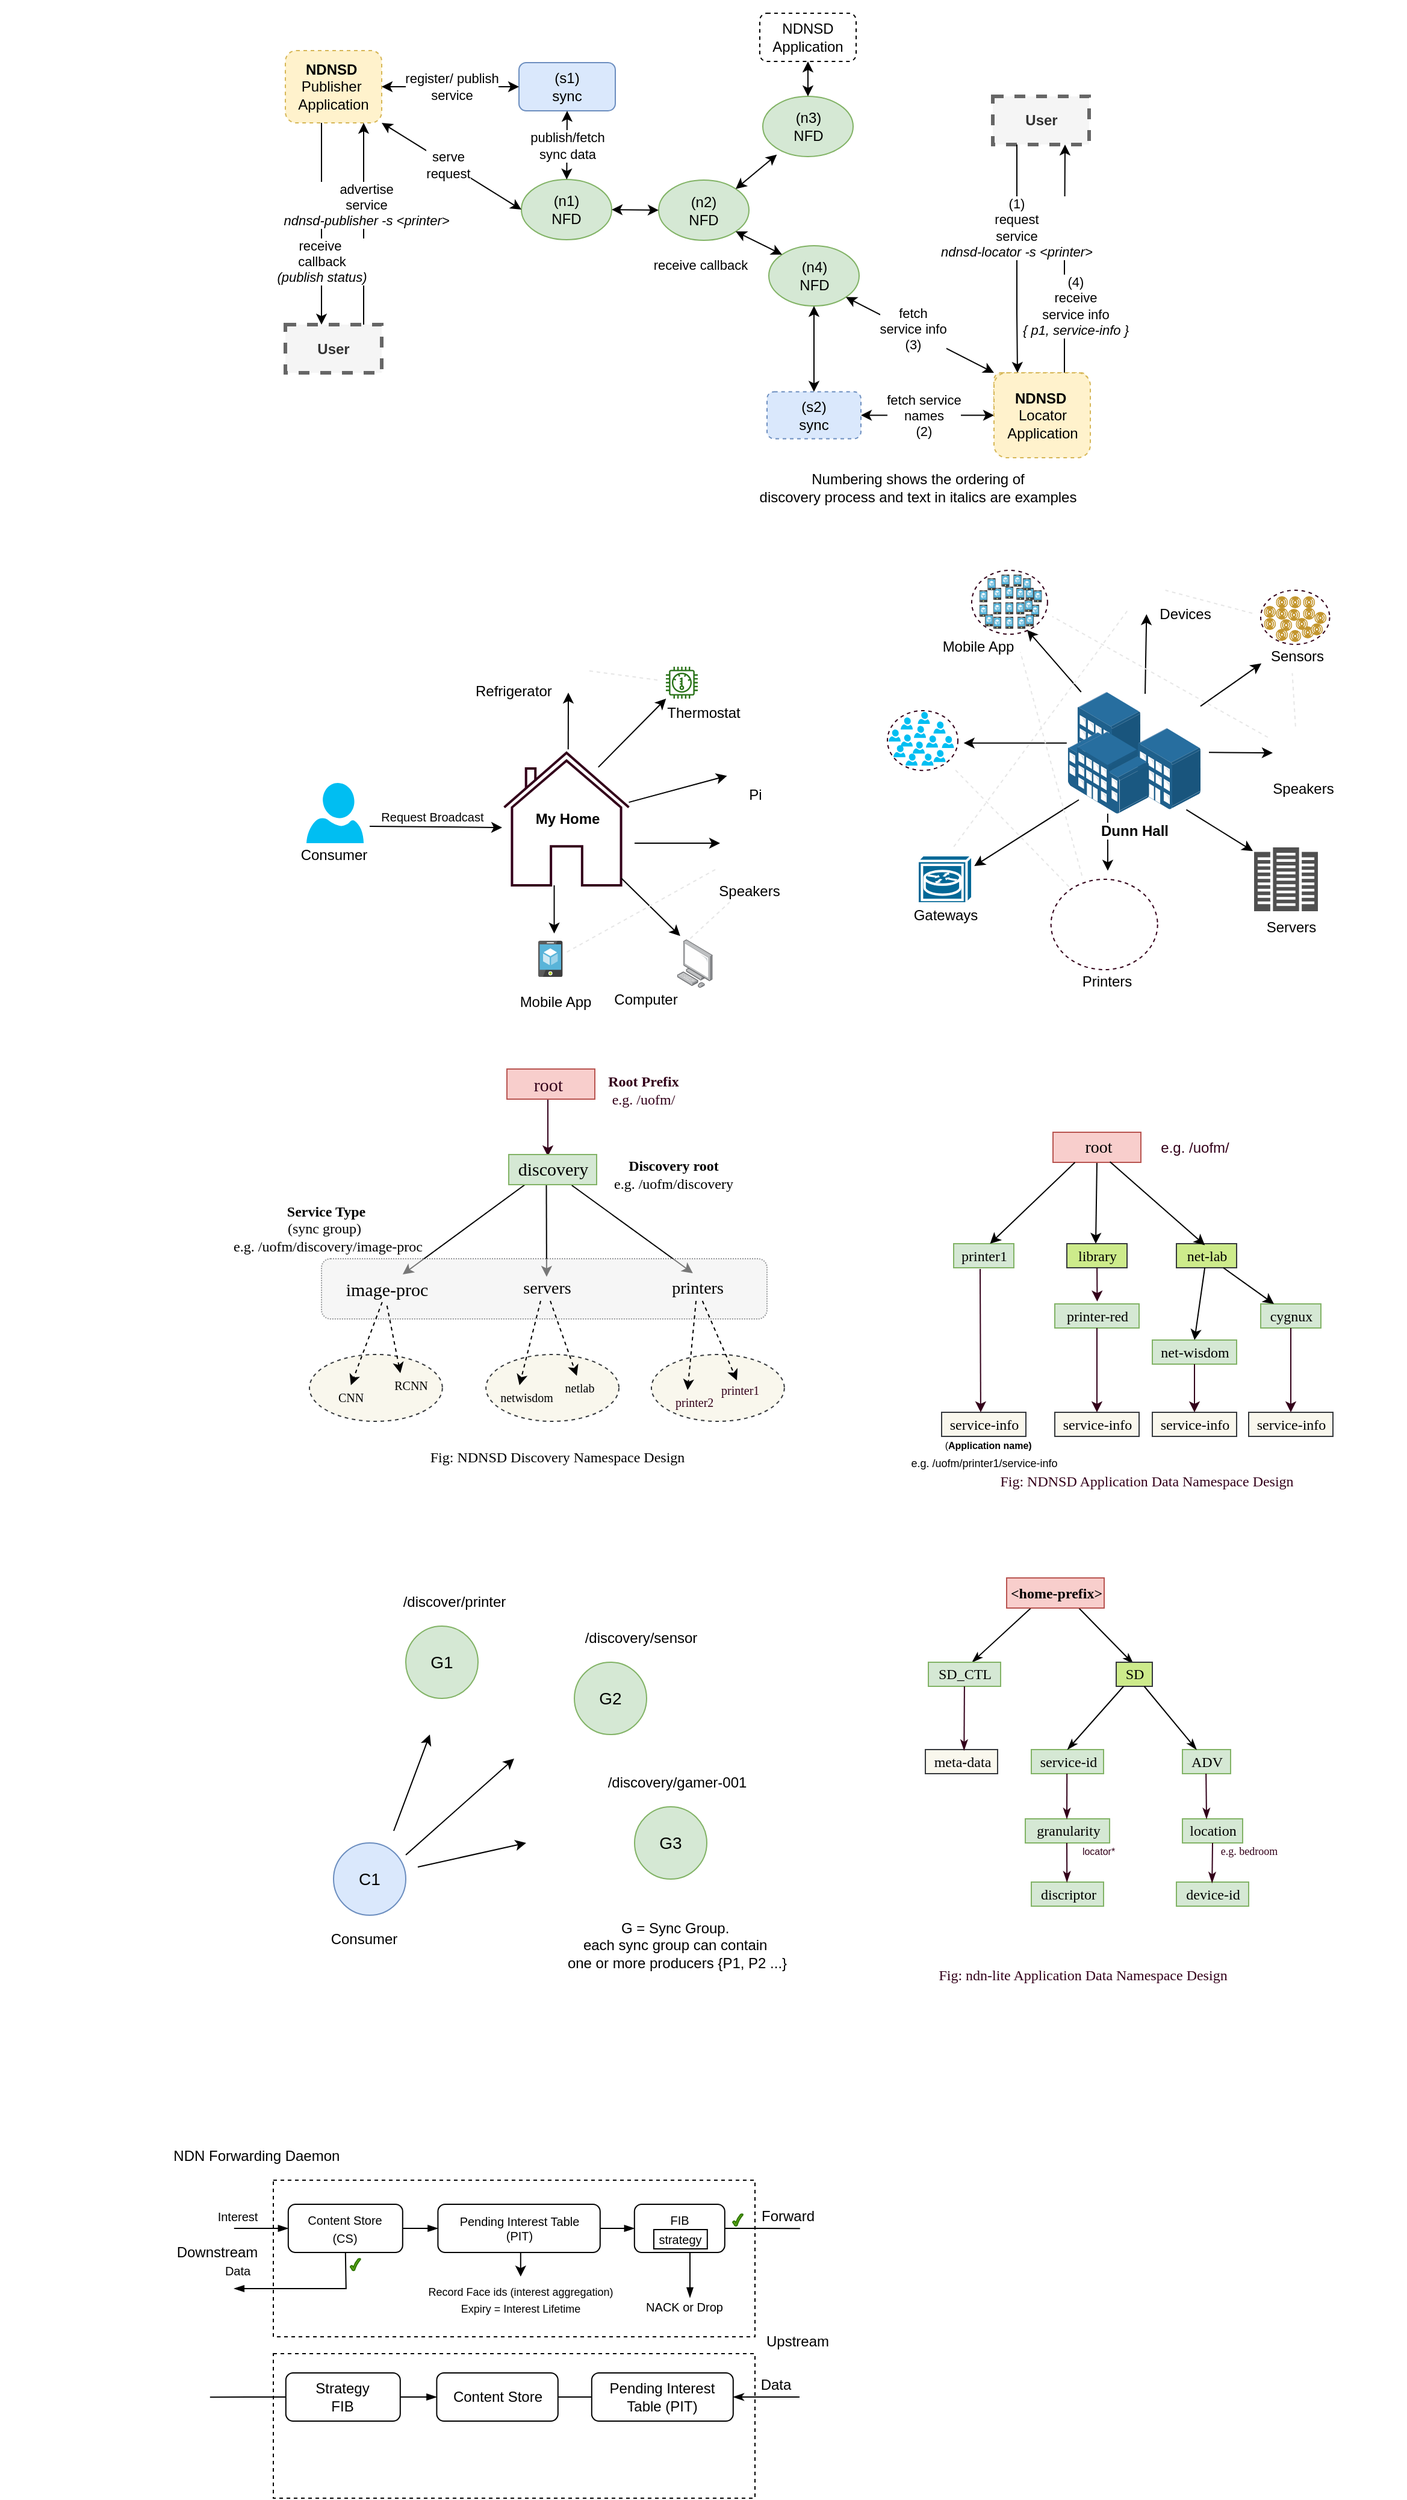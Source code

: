 <mxfile version="13.7.9" type="github">
  <diagram id="Ae3CV88c5WvhsWiGwa3m" name="Page-1">
    <mxGraphModel dx="1412" dy="318" grid="1" gridSize="10" guides="1" tooltips="1" connect="1" arrows="1" fold="1" page="1" pageScale="1" pageWidth="850" pageHeight="1100" math="0" shadow="0">
      <root>
        <mxCell id="0" />
        <mxCell id="1" parent="0" />
        <mxCell id="27J3_kE1SquX3wN85o0Z-312" value="" style="rounded=0;whiteSpace=wrap;html=1;strokeColor=none;strokeWidth=1;fillColor=#ffffff;gradientColor=none;fontColor=#33001A;" parent="1" vertex="1">
          <mxGeometry x="45" y="980" width="475" height="360" as="geometry" />
        </mxCell>
        <mxCell id="27J3_kE1SquX3wN85o0Z-275" value="" style="group" parent="1" vertex="1" connectable="0">
          <mxGeometry x="110" y="1000" width="439" height="355" as="geometry" />
        </mxCell>
        <mxCell id="27J3_kE1SquX3wN85o0Z-262" value="" style="endArrow=classic;html=1;shadow=0;strokeColor=#33001A;fontColor=#33001A;" parent="27J3_kE1SquX3wN85o0Z-275" edge="1">
          <mxGeometry width="50" height="50" relative="1" as="geometry">
            <mxPoint x="198" y="20" as="sourcePoint" />
            <mxPoint x="198" y="70" as="targetPoint" />
          </mxGeometry>
        </mxCell>
        <mxCell id="27J3_kE1SquX3wN85o0Z-284" value="" style="rounded=0;whiteSpace=wrap;html=1;strokeColor=#b85450;strokeWidth=1;fillColor=#f8cecc;" parent="27J3_kE1SquX3wN85o0Z-275" vertex="1">
          <mxGeometry x="164" y="-2.5" width="73" height="25" as="geometry" />
        </mxCell>
        <mxCell id="27J3_kE1SquX3wN85o0Z-220" value="" style="endArrow=classic;html=1;entryX=0.663;entryY=-0.1;entryDx=0;entryDy=0;entryPerimeter=0;" parent="27J3_kE1SquX3wN85o0Z-275" target="27J3_kE1SquX3wN85o0Z-210" edge="1">
          <mxGeometry width="50" height="50" relative="1" as="geometry">
            <mxPoint x="181" y="92" as="sourcePoint" />
            <mxPoint x="7" y="270" as="targetPoint" />
          </mxGeometry>
        </mxCell>
        <mxCell id="27J3_kE1SquX3wN85o0Z-226" value="" style="endArrow=classic;html=1;entryX=0.44;entryY=-0.15;entryDx=0;entryDy=0;entryPerimeter=0;exitX=0.726;exitY=1.2;exitDx=0;exitDy=0;exitPerimeter=0;" parent="27J3_kE1SquX3wN85o0Z-275" source="27J3_kE1SquX3wN85o0Z-229" target="27J3_kE1SquX3wN85o0Z-212" edge="1">
          <mxGeometry width="50" height="50" relative="1" as="geometry">
            <mxPoint x="196.351" y="50" as="sourcePoint" />
            <mxPoint x="60.04" y="178" as="targetPoint" />
          </mxGeometry>
        </mxCell>
        <mxCell id="27J3_kE1SquX3wN85o0Z-227" value="" style="endArrow=classic;html=1;exitX=0.425;exitY=1.1;exitDx=0;exitDy=0;exitPerimeter=0;" parent="27J3_kE1SquX3wN85o0Z-275" source="27J3_kE1SquX3wN85o0Z-229" target="27J3_kE1SquX3wN85o0Z-211" edge="1">
          <mxGeometry width="50" height="50" relative="1" as="geometry">
            <mxPoint x="196.0" y="40" as="sourcePoint" />
            <mxPoint x="60.04" y="178" as="targetPoint" />
          </mxGeometry>
        </mxCell>
        <mxCell id="27J3_kE1SquX3wN85o0Z-282" value="" style="rounded=0;whiteSpace=wrap;html=1;strokeColor=#82b366;strokeWidth=1;fillColor=#d5e8d4;" parent="27J3_kE1SquX3wN85o0Z-275" vertex="1">
          <mxGeometry x="165.5" y="68.5" width="73" height="25" as="geometry" />
        </mxCell>
        <mxCell id="27J3_kE1SquX3wN85o0Z-271" value="" style="ellipse;whiteSpace=wrap;html=1;dashed=1;strokeWidth=1;fillColor=#f9f7ed;strokeColor=#36393d;" parent="27J3_kE1SquX3wN85o0Z-275" vertex="1">
          <mxGeometry x="284" y="234.5" width="110.4" height="55.5" as="geometry" />
        </mxCell>
        <mxCell id="27J3_kE1SquX3wN85o0Z-269" value="" style="ellipse;whiteSpace=wrap;html=1;dashed=1;strokeWidth=1;fillColor=#f9f7ed;strokeColor=#36393d;" parent="27J3_kE1SquX3wN85o0Z-275" vertex="1">
          <mxGeometry x="146.6" y="234.5" width="110.4" height="55.5" as="geometry" />
        </mxCell>
        <mxCell id="27J3_kE1SquX3wN85o0Z-268" value="" style="ellipse;whiteSpace=wrap;html=1;dashed=1;strokeWidth=1;fillColor=#f9f7ed;strokeColor=#36393d;" parent="27J3_kE1SquX3wN85o0Z-275" vertex="1">
          <mxGeometry y="234.5" width="110.4" height="55.5" as="geometry" />
        </mxCell>
        <mxCell id="27J3_kE1SquX3wN85o0Z-194" value="&lt;b&gt;&lt;font style=&quot;font-size: 15px&quot;&gt;&amp;nbsp; &amp;nbsp; &amp;nbsp; &amp;nbsp; &amp;nbsp; &amp;nbsp; &amp;nbsp; &amp;nbsp; &amp;nbsp; &amp;nbsp; &amp;nbsp; &amp;nbsp; &amp;nbsp; &amp;nbsp;&lt;/font&gt;&lt;/b&gt;&lt;br&gt;&lt;br&gt;&amp;nbsp; &amp;nbsp; &amp;nbsp; &amp;nbsp; &amp;nbsp; &amp;nbsp; &amp;nbsp; &amp;nbsp; &amp;nbsp; &amp;nbsp; &amp;nbsp; &amp;nbsp; &amp;nbsp; &amp;nbsp; &amp;nbsp; &amp;nbsp; &amp;nbsp; &amp;nbsp; &amp;nbsp; &amp;nbsp; &amp;nbsp; &amp;nbsp; &amp;nbsp; &amp;nbsp; &amp;nbsp; &amp;nbsp; &amp;nbsp; &amp;nbsp; &amp;nbsp; &amp;nbsp; &amp;nbsp; &amp;nbsp; &amp;nbsp; &amp;nbsp; &amp;nbsp; &amp;nbsp; &amp;nbsp; &amp;nbsp; &amp;nbsp; &amp;nbsp; &amp;nbsp; &amp;nbsp; &amp;nbsp; &amp;nbsp; &amp;nbsp; &amp;nbsp; &amp;nbsp; &amp;nbsp; &amp;nbsp; &amp;nbsp; &amp;nbsp; &amp;nbsp; &amp;nbsp; &amp;nbsp; &amp;nbsp; &amp;nbsp; &amp;nbsp; &amp;nbsp; &amp;nbsp; &amp;nbsp; &amp;nbsp; &amp;nbsp; &amp;nbsp; &amp;nbsp; &amp;nbsp; &amp;nbsp; &amp;nbsp; &amp;nbsp; &amp;nbsp; &amp;nbsp;" style="rounded=1;whiteSpace=wrap;html=1;strokeWidth=1;opacity=50;dashed=1;dashPattern=1 1;fillColor=#eeeeee;strokeColor=#36393d;" parent="27J3_kE1SquX3wN85o0Z-275" vertex="1">
          <mxGeometry x="10" y="155" width="370" height="50" as="geometry" />
        </mxCell>
        <mxCell id="27J3_kE1SquX3wN85o0Z-210" value="&lt;font style=&quot;font-size: 15px&quot; face=&quot;Times New Roman&quot;&gt;image-proc&lt;/font&gt;" style="text;html=1;align=center;verticalAlign=middle;resizable=0;points=[];autosize=1;" parent="27J3_kE1SquX3wN85o0Z-275" vertex="1">
          <mxGeometry x="24.4" y="170" width="80" height="20" as="geometry" />
        </mxCell>
        <mxCell id="27J3_kE1SquX3wN85o0Z-211" value="&lt;font style=&quot;font-size: 14px&quot; face=&quot;Times New Roman&quot;&gt;servers&lt;/font&gt;" style="text;html=1;align=center;verticalAlign=middle;resizable=0;points=[];autosize=1;strokeWidth=4;" parent="27J3_kE1SquX3wN85o0Z-275" vertex="1">
          <mxGeometry x="167.0" y="170" width="60" height="20" as="geometry" />
        </mxCell>
        <mxCell id="27J3_kE1SquX3wN85o0Z-212" value="&lt;font style=&quot;font-size: 14px&quot;&gt;printers&lt;/font&gt;" style="text;html=1;align=center;verticalAlign=middle;resizable=0;points=[];autosize=1;strokeWidth=4;fontFamily=Times New Roman;" parent="27J3_kE1SquX3wN85o0Z-275" vertex="1">
          <mxGeometry x="292" y="170" width="60" height="20" as="geometry" />
        </mxCell>
        <mxCell id="27J3_kE1SquX3wN85o0Z-213" value="&lt;font style=&quot;font-size: 10px&quot; face=&quot;Times New Roman&quot;&gt;CNN&lt;/font&gt;" style="text;html=1;align=center;verticalAlign=middle;resizable=0;points=[];autosize=1;" parent="27J3_kE1SquX3wN85o0Z-275" vertex="1">
          <mxGeometry x="14.4" y="260" width="40" height="20" as="geometry" />
        </mxCell>
        <mxCell id="27J3_kE1SquX3wN85o0Z-214" value="&lt;font style=&quot;font-size: 10px&quot; face=&quot;Times New Roman&quot;&gt;RCNN&lt;/font&gt;" style="text;html=1;align=center;verticalAlign=middle;resizable=0;points=[];autosize=1;" parent="27J3_kE1SquX3wN85o0Z-275" vertex="1">
          <mxGeometry x="64.4" y="250" width="40" height="20" as="geometry" />
        </mxCell>
        <mxCell id="27J3_kE1SquX3wN85o0Z-215" value="&lt;font style=&quot;font-size: 10px&quot; face=&quot;Times New Roman&quot;&gt;netlab&lt;/font&gt;" style="text;html=1;align=center;verticalAlign=middle;resizable=0;points=[];autosize=1;" parent="27J3_kE1SquX3wN85o0Z-275" vertex="1">
          <mxGeometry x="203.75" y="252.25" width="40" height="20" as="geometry" />
        </mxCell>
        <mxCell id="27J3_kE1SquX3wN85o0Z-216" value="&lt;font style=&quot;font-size: 10px&quot; face=&quot;Times New Roman&quot;&gt;netwisdom&lt;/font&gt;" style="text;html=1;align=center;verticalAlign=middle;resizable=0;points=[];autosize=1;strokeWidth=4;" parent="27J3_kE1SquX3wN85o0Z-275" vertex="1">
          <mxGeometry x="149.65" y="260" width="60" height="20" as="geometry" />
        </mxCell>
        <mxCell id="27J3_kE1SquX3wN85o0Z-219" value="" style="endArrow=classic;html=1;exitX=0.45;exitY=1.05;exitDx=0;exitDy=0;exitPerimeter=0;dashed=1;" parent="27J3_kE1SquX3wN85o0Z-275" source="27J3_kE1SquX3wN85o0Z-210" edge="1">
          <mxGeometry width="50" height="50" relative="1" as="geometry">
            <mxPoint x="87" y="170" as="sourcePoint" />
            <mxPoint x="34.4" y="260" as="targetPoint" />
          </mxGeometry>
        </mxCell>
        <mxCell id="27J3_kE1SquX3wN85o0Z-221" value="" style="endArrow=classic;html=1;entryX=0.278;entryY=0;entryDx=0;entryDy=0;entryPerimeter=0;exitX=0.5;exitY=1.2;exitDx=0;exitDy=0;exitPerimeter=0;dashed=1;" parent="27J3_kE1SquX3wN85o0Z-275" source="27J3_kE1SquX3wN85o0Z-210" target="27J3_kE1SquX3wN85o0Z-214" edge="1">
          <mxGeometry width="50" height="50" relative="1" as="geometry">
            <mxPoint x="27" y="190" as="sourcePoint" />
            <mxPoint x="7" y="270" as="targetPoint" />
          </mxGeometry>
        </mxCell>
        <mxCell id="27J3_kE1SquX3wN85o0Z-222" value="" style="endArrow=classic;html=1;dashed=1;" parent="27J3_kE1SquX3wN85o0Z-275" edge="1">
          <mxGeometry width="50" height="50" relative="1" as="geometry">
            <mxPoint x="192.0" y="190" as="sourcePoint" />
            <mxPoint x="174.4" y="260" as="targetPoint" />
          </mxGeometry>
        </mxCell>
        <mxCell id="27J3_kE1SquX3wN85o0Z-223" value="" style="endArrow=classic;html=1;entryX=0.457;entryY=0;entryDx=0;entryDy=0;entryPerimeter=0;exitX=0.55;exitY=1;exitDx=0;exitDy=0;exitPerimeter=0;dashed=1;" parent="27J3_kE1SquX3wN85o0Z-275" source="27J3_kE1SquX3wN85o0Z-211" target="27J3_kE1SquX3wN85o0Z-215" edge="1">
          <mxGeometry width="50" height="50" relative="1" as="geometry">
            <mxPoint x="47" y="204" as="sourcePoint" />
            <mxPoint x="77.02" y="240" as="targetPoint" />
          </mxGeometry>
        </mxCell>
        <mxCell id="27J3_kE1SquX3wN85o0Z-224" value="" style="endArrow=classic;html=1;dashed=1;entryX=0.643;entryY=0.387;entryDx=0;entryDy=0;entryPerimeter=0;" parent="27J3_kE1SquX3wN85o0Z-275" source="27J3_kE1SquX3wN85o0Z-212" target="27J3_kE1SquX3wN85o0Z-271" edge="1">
          <mxGeometry width="50" height="50" relative="1" as="geometry">
            <mxPoint x="211.0" y="200" as="sourcePoint" />
            <mxPoint x="345.81" y="261.95" as="targetPoint" />
          </mxGeometry>
        </mxCell>
        <mxCell id="27J3_kE1SquX3wN85o0Z-225" value="" style="endArrow=classic;html=1;entryX=0.272;entryY=0.532;entryDx=0;entryDy=0;entryPerimeter=0;dashed=1;" parent="27J3_kE1SquX3wN85o0Z-275" source="27J3_kE1SquX3wN85o0Z-212" target="27J3_kE1SquX3wN85o0Z-271" edge="1">
          <mxGeometry width="50" height="50" relative="1" as="geometry">
            <mxPoint x="202.0" y="200" as="sourcePoint" />
            <mxPoint x="319" y="275.76" as="targetPoint" />
          </mxGeometry>
        </mxCell>
        <mxCell id="27J3_kE1SquX3wN85o0Z-228" value="&lt;font face=&quot;Times New Roman&quot;&gt;&lt;b&gt;Discovery root&lt;/b&gt;&lt;br&gt;e.g. /uofm/discovery&lt;/font&gt;" style="text;html=1;align=center;verticalAlign=middle;resizable=0;points=[];autosize=1;" parent="27J3_kE1SquX3wN85o0Z-275" vertex="1">
          <mxGeometry x="247" y="65" width="110" height="40" as="geometry" />
        </mxCell>
        <mxCell id="27J3_kE1SquX3wN85o0Z-229" value="&lt;font style=&quot;font-size: 15px&quot; face=&quot;Times New Roman&quot;&gt;discovery&lt;/font&gt;" style="text;html=1;align=center;verticalAlign=middle;resizable=0;points=[];autosize=1;strokeWidth=4;" parent="27J3_kE1SquX3wN85o0Z-275" vertex="1">
          <mxGeometry x="167.0" y="70" width="70" height="20" as="geometry" />
        </mxCell>
        <mxCell id="27J3_kE1SquX3wN85o0Z-233" value="&lt;font face=&quot;Times New Roman&quot;&gt;Fig: NDNSD Discovery Namespace Design&amp;nbsp;&lt;/font&gt;" style="text;html=1;align=center;verticalAlign=middle;resizable=0;points=[];autosize=1;" parent="27J3_kE1SquX3wN85o0Z-275" vertex="1">
          <mxGeometry x="92.0" y="310" width="230" height="20" as="geometry" />
        </mxCell>
        <mxCell id="27J3_kE1SquX3wN85o0Z-260" value="&lt;font style=&quot;font-size: 15px&quot; face=&quot;Times New Roman&quot;&gt;root&lt;/font&gt;" style="text;html=1;align=center;verticalAlign=middle;resizable=0;points=[];autosize=1;fontColor=#33001A;" parent="27J3_kE1SquX3wN85o0Z-275" vertex="1">
          <mxGeometry x="178.0" width="40" height="20" as="geometry" />
        </mxCell>
        <mxCell id="27J3_kE1SquX3wN85o0Z-265" value="&lt;div&gt;&lt;font face=&quot;Times New Roman&quot;&gt;&lt;b&gt;Root Prefix&lt;/b&gt;&lt;br&gt;&lt;/font&gt;&lt;/div&gt;&lt;div&gt;&lt;font face=&quot;Times New Roman&quot;&gt;e.g. /uofm/&lt;br&gt;&lt;/font&gt;&lt;/div&gt;" style="text;html=1;align=center;verticalAlign=middle;resizable=0;points=[];autosize=1;fontColor=#33001A;" parent="27J3_kE1SquX3wN85o0Z-275" vertex="1">
          <mxGeometry x="242.0" y="-5" width="70" height="40" as="geometry" />
        </mxCell>
        <mxCell id="27J3_kE1SquX3wN85o0Z-278" value="&lt;font style=&quot;font-size: 10px&quot; face=&quot;Times New Roman&quot;&gt;printer2&lt;/font&gt;" style="text;whiteSpace=wrap;html=1;fontColor=#33001A;" parent="27J3_kE1SquX3wN85o0Z-275" vertex="1">
          <mxGeometry x="302" y="260" width="20" height="20" as="geometry" />
        </mxCell>
        <mxCell id="27J3_kE1SquX3wN85o0Z-279" value="&lt;font style=&quot;font-size: 10px&quot; face=&quot;Times New Roman&quot;&gt;printer1&lt;/font&gt;" style="text;whiteSpace=wrap;html=1;fontColor=#33001A;" parent="27J3_kE1SquX3wN85o0Z-275" vertex="1">
          <mxGeometry x="340" y="250" width="30" height="30" as="geometry" />
        </mxCell>
        <mxCell id="27J3_kE1SquX3wN85o0Z-159" value="&lt;div&gt;&lt;font style=&quot;font-size: 10px&quot;&gt;Request Broadcast&amp;nbsp;&amp;nbsp;&amp;nbsp;&amp;nbsp;&amp;nbsp;&amp;nbsp;&amp;nbsp;&amp;nbsp;&amp;nbsp;&amp;nbsp;&amp;nbsp; &amp;nbsp; &amp;nbsp; &amp;nbsp; &amp;nbsp; &amp;nbsp;&amp;nbsp; &amp;nbsp;&amp;nbsp;&amp;nbsp;&amp;nbsp;&amp;nbsp;&amp;nbsp;&amp;nbsp;&amp;nbsp;&amp;nbsp;&amp;nbsp;&amp;nbsp;&amp;nbsp;&amp;nbsp;&amp;nbsp;&amp;nbsp;&amp;nbsp;&amp;nbsp;&amp;nbsp;&amp;nbsp;&amp;nbsp;&amp;nbsp;&amp;nbsp;&amp;nbsp;&amp;nbsp;&amp;nbsp;&amp;nbsp;&amp;nbsp;&amp;nbsp;&amp;nbsp;&amp;nbsp;&amp;nbsp;&amp;nbsp;&amp;nbsp;&amp;nbsp;&amp;nbsp;&amp;nbsp;&amp;nbsp;&amp;nbsp;&amp;nbsp;&amp;nbsp;&amp;nbsp;&amp;nbsp; &lt;/font&gt;&lt;br&gt;&lt;/div&gt;&lt;div&gt;&lt;br&gt;&lt;/div&gt;" style="rounded=0;whiteSpace=wrap;html=1;dashed=1;strokeColor=none;strokeWidth=1;fillColor=#FFFFFF;gradientColor=none;" parent="1" vertex="1">
          <mxGeometry x="100" y="640" width="405" height="310" as="geometry" />
        </mxCell>
        <mxCell id="27J3_kE1SquX3wN85o0Z-8" value="&lt;meta charset=&quot;utf-8&quot;&gt;&lt;span style=&quot;color: rgb(0, 0, 0); font-family: helvetica; font-size: 11px; font-style: normal; font-weight: 400; letter-spacing: normal; text-align: center; text-indent: 0px; text-transform: none; word-spacing: 0px; background-color: rgb(255, 255, 255); display: inline; float: none;&quot;&gt;receive callback&lt;/span&gt;" style="rounded=0;whiteSpace=wrap;html=1;strokeWidth=1;gradientColor=none;strokeColor=none;" parent="1" vertex="1">
          <mxGeometry x="50" y="110" width="770" height="440" as="geometry" />
        </mxCell>
        <mxCell id="ROEDN-uirQ6L8P9amswr-1" value="&lt;div&gt;(n1)&lt;br&gt;&lt;/div&gt;&lt;div&gt;NFD&lt;/div&gt;" style="ellipse;whiteSpace=wrap;html=1;fillColor=#d5e8d4;strokeColor=#82b366;" parent="1" vertex="1">
          <mxGeometry x="286" y="259" width="75" height="50" as="geometry" />
        </mxCell>
        <mxCell id="ROEDN-uirQ6L8P9amswr-2" value="(n2)&lt;br&gt;NFD" style="ellipse;whiteSpace=wrap;html=1;fillColor=#d5e8d4;strokeColor=#82b366;" parent="1" vertex="1">
          <mxGeometry x="400" y="259.5" width="75" height="50" as="geometry" />
        </mxCell>
        <mxCell id="ROEDN-uirQ6L8P9amswr-3" value="&lt;div&gt;(n3)&lt;br&gt;&lt;/div&gt;&lt;div&gt;NFD&lt;/div&gt;" style="ellipse;whiteSpace=wrap;html=1;fillColor=#d5e8d4;strokeColor=#82b366;" parent="1" vertex="1">
          <mxGeometry x="486.5" y="190" width="75" height="50" as="geometry" />
        </mxCell>
        <mxCell id="ROEDN-uirQ6L8P9amswr-4" value="(n4)&lt;br&gt;&lt;div&gt;NFD&lt;/div&gt;" style="ellipse;whiteSpace=wrap;html=1;fillColor=#d5e8d4;strokeColor=#82b366;" parent="1" vertex="1">
          <mxGeometry x="491.5" y="314" width="75" height="50" as="geometry" />
        </mxCell>
        <mxCell id="ROEDN-uirQ6L8P9amswr-6" value="&lt;div&gt;&lt;b&gt;NDNSD&amp;nbsp;&lt;/b&gt;&lt;/div&gt;&lt;div&gt;Publisher&amp;nbsp;&lt;br&gt;&lt;/div&gt;&lt;div&gt;Application&lt;br&gt;&lt;/div&gt;" style="rounded=1;whiteSpace=wrap;html=1;dashed=1;fillColor=#fff2cc;strokeColor=#d6b656;" parent="1" vertex="1">
          <mxGeometry x="90" y="152" width="80" height="60" as="geometry" />
        </mxCell>
        <mxCell id="ROEDN-uirQ6L8P9amswr-7" value="(s1)&lt;br&gt;&lt;div&gt;sync&lt;/div&gt;" style="rounded=1;whiteSpace=wrap;html=1;fillColor=#dae8fc;strokeColor=#6c8ebf;" parent="1" vertex="1">
          <mxGeometry x="284" y="162" width="80" height="40" as="geometry" />
        </mxCell>
        <mxCell id="ROEDN-uirQ6L8P9amswr-8" value="" style="endArrow=classic;startArrow=classic;html=1;entryX=0.5;entryY=1;entryDx=0;entryDy=0;" parent="1" source="ROEDN-uirQ6L8P9amswr-1" target="ROEDN-uirQ6L8P9amswr-7" edge="1">
          <mxGeometry width="50" height="50" relative="1" as="geometry">
            <mxPoint x="221" y="269" as="sourcePoint" />
            <mxPoint x="271" y="219" as="targetPoint" />
          </mxGeometry>
        </mxCell>
        <mxCell id="ROEDN-uirQ6L8P9amswr-24" value="&lt;div&gt;publish/fetch &lt;br&gt;&lt;/div&gt;&lt;div&gt;sync data&lt;br&gt;&lt;/div&gt;" style="edgeLabel;html=1;align=center;verticalAlign=middle;resizable=0;points=[];" parent="ROEDN-uirQ6L8P9amswr-8" vertex="1" connectable="0">
          <mxGeometry x="0.133" y="1" relative="1" as="geometry">
            <mxPoint x="1" y="4" as="offset" />
          </mxGeometry>
        </mxCell>
        <mxCell id="ROEDN-uirQ6L8P9amswr-9" value="" style="endArrow=classic;startArrow=classic;html=1;entryX=1;entryY=1;entryDx=0;entryDy=0;exitX=0;exitY=0.5;exitDx=0;exitDy=0;" parent="1" source="ROEDN-uirQ6L8P9amswr-1" target="ROEDN-uirQ6L8P9amswr-6" edge="1">
          <mxGeometry width="50" height="50" relative="1" as="geometry">
            <mxPoint x="325" y="270" as="sourcePoint" />
            <mxPoint x="325" y="210" as="targetPoint" />
          </mxGeometry>
        </mxCell>
        <mxCell id="ROEDN-uirQ6L8P9amswr-43" value="&lt;div&gt;serve &lt;br&gt;&lt;/div&gt;&lt;div&gt;request&lt;/div&gt;" style="edgeLabel;html=1;align=center;verticalAlign=middle;resizable=0;points=[];" parent="ROEDN-uirQ6L8P9amswr-9" vertex="1" connectable="0">
          <mxGeometry x="0.213" y="2" relative="1" as="geometry">
            <mxPoint x="9.99" y="5.04" as="offset" />
          </mxGeometry>
        </mxCell>
        <mxCell id="ROEDN-uirQ6L8P9amswr-10" value="" style="endArrow=classic;startArrow=classic;html=1;entryX=1;entryY=0.5;entryDx=0;entryDy=0;exitX=0;exitY=0.5;exitDx=0;exitDy=0;" parent="1" source="ROEDN-uirQ6L8P9amswr-7" target="ROEDN-uirQ6L8P9amswr-6" edge="1">
          <mxGeometry width="50" height="50" relative="1" as="geometry">
            <mxPoint x="280" y="300" as="sourcePoint" />
            <mxPoint x="150" y="210" as="targetPoint" />
          </mxGeometry>
        </mxCell>
        <mxCell id="ROEDN-uirQ6L8P9amswr-28" value="register/ publish &lt;br&gt;&lt;div&gt;service&lt;br&gt;&lt;/div&gt;" style="edgeLabel;html=1;align=center;verticalAlign=middle;resizable=0;points=[];" parent="ROEDN-uirQ6L8P9amswr-10" vertex="1" connectable="0">
          <mxGeometry x="0.179" relative="1" as="geometry">
            <mxPoint x="11" y="-0.41" as="offset" />
          </mxGeometry>
        </mxCell>
        <mxCell id="ROEDN-uirQ6L8P9amswr-11" value="" style="endArrow=classic;startArrow=classic;html=1;entryX=0;entryY=0.5;entryDx=0;entryDy=0;exitX=1;exitY=0.5;exitDx=0;exitDy=0;" parent="1" source="ROEDN-uirQ6L8P9amswr-1" target="ROEDN-uirQ6L8P9amswr-2" edge="1">
          <mxGeometry width="50" height="50" relative="1" as="geometry">
            <mxPoint x="325" y="270" as="sourcePoint" />
            <mxPoint x="325" y="210" as="targetPoint" />
          </mxGeometry>
        </mxCell>
        <mxCell id="ROEDN-uirQ6L8P9amswr-12" value="" style="endArrow=classic;startArrow=classic;html=1;entryX=0.156;entryY=0.967;entryDx=0;entryDy=0;exitX=1;exitY=0;exitDx=0;exitDy=0;entryPerimeter=0;" parent="1" source="ROEDN-uirQ6L8P9amswr-2" target="ROEDN-uirQ6L8P9amswr-3" edge="1">
          <mxGeometry width="50" height="50" relative="1" as="geometry">
            <mxPoint x="250" y="301.5" as="sourcePoint" />
            <mxPoint x="410" y="301.5" as="targetPoint" />
          </mxGeometry>
        </mxCell>
        <mxCell id="ROEDN-uirQ6L8P9amswr-13" value="" style="endArrow=classic;startArrow=classic;html=1;entryX=0;entryY=0;entryDx=0;entryDy=0;exitX=1;exitY=1;exitDx=0;exitDy=0;" parent="1" source="ROEDN-uirQ6L8P9amswr-2" target="ROEDN-uirQ6L8P9amswr-4" edge="1">
          <mxGeometry width="50" height="50" relative="1" as="geometry">
            <mxPoint x="486.82" y="280.287" as="sourcePoint" />
            <mxPoint x="554.04" y="209.52" as="targetPoint" />
          </mxGeometry>
        </mxCell>
        <mxCell id="ROEDN-uirQ6L8P9amswr-14" value="&lt;div&gt;NDNSD &lt;br&gt;&lt;/div&gt;&lt;div&gt;Application&lt;br&gt;&lt;/div&gt;" style="rounded=1;whiteSpace=wrap;html=1;dashed=1;" parent="1" vertex="1">
          <mxGeometry x="484" y="121" width="80" height="40" as="geometry" />
        </mxCell>
        <mxCell id="ROEDN-uirQ6L8P9amswr-15" value="&lt;div&gt;(s2)&lt;br&gt;&lt;/div&gt;&lt;div&gt;sync&lt;/div&gt;" style="rounded=1;whiteSpace=wrap;html=1;dashed=1;fillColor=#dae8fc;strokeColor=#6c8ebf;" parent="1" vertex="1">
          <mxGeometry x="490" y="435.25" width="78" height="39" as="geometry" />
        </mxCell>
        <mxCell id="ROEDN-uirQ6L8P9amswr-16" value="" style="endArrow=classic;startArrow=classic;html=1;entryX=0.5;entryY=1;entryDx=0;entryDy=0;exitX=0.5;exitY=0;exitDx=0;exitDy=0;" parent="1" source="ROEDN-uirQ6L8P9amswr-3" target="ROEDN-uirQ6L8P9amswr-14" edge="1">
          <mxGeometry width="50" height="50" relative="1" as="geometry">
            <mxPoint x="238.5" y="271.5" as="sourcePoint" />
            <mxPoint x="238.5" y="211.5" as="targetPoint" />
          </mxGeometry>
        </mxCell>
        <mxCell id="ROEDN-uirQ6L8P9amswr-17" value="" style="endArrow=classic;startArrow=classic;html=1;entryX=0.5;entryY=1;entryDx=0;entryDy=0;exitX=0.5;exitY=0;exitDx=0;exitDy=0;" parent="1" source="ROEDN-uirQ6L8P9amswr-15" target="ROEDN-uirQ6L8P9amswr-4" edge="1">
          <mxGeometry width="50" height="50" relative="1" as="geometry">
            <mxPoint x="438.32" y="252.787" as="sourcePoint" />
            <mxPoint x="505.54" y="212.02" as="targetPoint" />
          </mxGeometry>
        </mxCell>
        <mxCell id="ROEDN-uirQ6L8P9amswr-25" value="User" style="rounded=0;whiteSpace=wrap;html=1;dashed=1;strokeWidth=3;fillColor=#f5f5f5;strokeColor=#666666;fontColor=#333333;fontStyle=1" parent="1" vertex="1">
          <mxGeometry x="90" y="379.5" width="80" height="40" as="geometry" />
        </mxCell>
        <mxCell id="ROEDN-uirQ6L8P9amswr-30" value="User" style="rounded=0;whiteSpace=wrap;html=1;dashed=1;strokeWidth=3;fillColor=#f5f5f5;strokeColor=#666666;fontColor=#333333;fontStyle=1" parent="1" vertex="1">
          <mxGeometry x="677.5" y="190" width="80" height="40" as="geometry" />
        </mxCell>
        <mxCell id="ROEDN-uirQ6L8P9amswr-31" value="&lt;div&gt;&lt;br&gt;&lt;/div&gt;&lt;div&gt;NDNSD &lt;br&gt;&lt;/div&gt;&lt;div&gt;(lib)&lt;/div&gt;&lt;div&gt;&lt;br&gt;&lt;/div&gt;" style="rounded=1;whiteSpace=wrap;html=1;dashed=1;fillColor=#fff2cc;strokeColor=#d6b656;" parent="1" vertex="1">
          <mxGeometry x="678.5" y="419.5" width="78" height="39" as="geometry" />
        </mxCell>
        <mxCell id="ROEDN-uirQ6L8P9amswr-32" value="" style="endArrow=classic;startArrow=classic;html=1;entryX=1;entryY=1;entryDx=0;entryDy=0;exitX=0;exitY=0;exitDx=0;exitDy=0;" parent="1" source="ROEDN-uirQ6L8P9amswr-31" target="ROEDN-uirQ6L8P9amswr-4" edge="1">
          <mxGeometry width="50" height="50" relative="1" as="geometry">
            <mxPoint x="539" y="425" as="sourcePoint" />
            <mxPoint x="539" y="374" as="targetPoint" />
          </mxGeometry>
        </mxCell>
        <mxCell id="ROEDN-uirQ6L8P9amswr-35" value="&lt;div&gt;fetch &lt;br&gt;&lt;/div&gt;&lt;div&gt;service info&lt;/div&gt;&lt;div&gt;(3)&lt;br&gt;&lt;/div&gt;" style="edgeLabel;html=1;align=center;verticalAlign=middle;resizable=0;points=[];" parent="ROEDN-uirQ6L8P9amswr-32" vertex="1" connectable="0">
          <mxGeometry x="0.119" y="-2" relative="1" as="geometry">
            <mxPoint as="offset" />
          </mxGeometry>
        </mxCell>
        <mxCell id="ROEDN-uirQ6L8P9amswr-33" value="" style="endArrow=classic;startArrow=classic;html=1;entryX=0;entryY=0.5;entryDx=0;entryDy=0;exitX=1;exitY=0.5;exitDx=0;exitDy=0;" parent="1" source="ROEDN-uirQ6L8P9amswr-15" target="27J3_kE1SquX3wN85o0Z-9" edge="1">
          <mxGeometry width="50" height="50" relative="1" as="geometry">
            <mxPoint x="539" y="432" as="sourcePoint" />
            <mxPoint x="539" y="381" as="targetPoint" />
          </mxGeometry>
        </mxCell>
        <mxCell id="ROEDN-uirQ6L8P9amswr-37" value="fetch service &lt;br&gt;&lt;div&gt;names&lt;/div&gt;&lt;div&gt;(2)&lt;br&gt;&lt;/div&gt;" style="edgeLabel;html=1;align=center;verticalAlign=middle;resizable=0;points=[];" parent="ROEDN-uirQ6L8P9amswr-33" vertex="1" connectable="0">
          <mxGeometry x="0.038" y="-2" relative="1" as="geometry">
            <mxPoint x="-5.5" y="-2" as="offset" />
          </mxGeometry>
        </mxCell>
        <mxCell id="ROEDN-uirQ6L8P9amswr-38" style="edgeStyle=orthogonalEdgeStyle;rounded=0;orthogonalLoop=1;jettySize=auto;html=1;exitX=0.75;exitY=0;exitDx=0;exitDy=0;startArrow=none;startFill=0;endArrow=classic;endFill=1;entryX=0.75;entryY=1;entryDx=0;entryDy=0;" parent="1" source="ROEDN-uirQ6L8P9amswr-31" target="ROEDN-uirQ6L8P9amswr-30" edge="1">
          <mxGeometry relative="1" as="geometry">
            <mxPoint x="720.5" y="354.5" as="sourcePoint" />
            <mxPoint x="720.5" y="422.5" as="targetPoint" />
          </mxGeometry>
        </mxCell>
        <mxCell id="ROEDN-uirQ6L8P9amswr-39" value="&lt;div&gt;(4)&lt;/div&gt;&lt;div&gt;receive&lt;br&gt;&lt;/div&gt;&lt;div&gt;service info&lt;/div&gt;&lt;div&gt;&lt;span id=&quot;docs-internal-guid-bc70cd39-7fff-cbf0-2211-1724d020d521&quot;&gt;&lt;span style=&quot;font-family: &amp;#34;calibri&amp;#34; , sans-serif ; background-color: transparent ; vertical-align: baseline&quot;&gt;&lt;font style=&quot;font-size: 11px&quot;&gt;&lt;i&gt;{ p1, service-info }&lt;/i&gt;&lt;/font&gt;&lt;/span&gt;&lt;/span&gt;&lt;br&gt;&lt;/div&gt;" style="edgeLabel;html=1;align=center;verticalAlign=middle;resizable=0;points=[];" parent="ROEDN-uirQ6L8P9amswr-38" vertex="1" connectable="0">
          <mxGeometry x="-0.118" relative="1" as="geometry">
            <mxPoint x="9.1" y="28.5" as="offset" />
          </mxGeometry>
        </mxCell>
        <mxCell id="ROEDN-uirQ6L8P9amswr-42" value="Numbering shows the ordering of &lt;br&gt;discovery process and text in italics are examples" style="text;html=1;align=center;verticalAlign=middle;resizable=0;points=[];autosize=1;" parent="1" vertex="1">
          <mxGeometry x="474.5" y="500" width="280" height="30" as="geometry" />
        </mxCell>
        <mxCell id="27J3_kE1SquX3wN85o0Z-9" value="&lt;div&gt;&lt;b&gt;NDNSD&amp;nbsp;&lt;/b&gt;&lt;/div&gt;&lt;div&gt;Locator&lt;br&gt;&lt;/div&gt;&lt;div&gt;Application&lt;br&gt;&lt;/div&gt;" style="rounded=1;whiteSpace=wrap;html=1;dashed=1;fillColor=#fff2cc;strokeColor=#d6b656;" parent="1" vertex="1">
          <mxGeometry x="678.5" y="419.5" width="80" height="70.5" as="geometry" />
        </mxCell>
        <mxCell id="27J3_kE1SquX3wN85o0Z-12" value="" style="verticalLabelPosition=bottom;html=1;verticalAlign=top;align=center;strokeColor=none;fillColor=#00BEF2;shape=mxgraph.azure.user;" parent="1" vertex="1">
          <mxGeometry x="107.5" y="760" width="47.5" height="50" as="geometry" />
        </mxCell>
        <mxCell id="27J3_kE1SquX3wN85o0Z-14" value="" style="html=1;verticalLabelPosition=bottom;align=center;labelBackgroundColor=#ffffff;verticalAlign=top;strokeWidth=2;strokeColor=#33001A;shadow=0;dashed=0;shape=mxgraph.ios7.icons.home;fillColor=#FFFFFF;gradientColor=none;" parent="1" vertex="1">
          <mxGeometry x="271.75" y="735" width="103.5" height="110" as="geometry" />
        </mxCell>
        <mxCell id="27J3_kE1SquX3wN85o0Z-18" value="" style="points=[];aspect=fixed;html=1;align=center;shadow=0;dashed=0;image;image=img/lib/allied_telesis/computer_and_terminals/Personal_Computer.svg;strokeColor=#33001A;strokeWidth=1;fillColor=#FFFFFF;gradientColor=none;" parent="1" vertex="1">
          <mxGeometry x="415.37" y="890" width="29.51" height="40" as="geometry" />
        </mxCell>
        <mxCell id="27J3_kE1SquX3wN85o0Z-19" value="" style="aspect=fixed;html=1;points=[];align=center;image;fontSize=12;image=img/lib/mscae/App_Service_Mobile_App.svg;strokeColor=#33001A;strokeWidth=1;fillColor=#FFFFFF;gradientColor=none;" parent="1" vertex="1">
          <mxGeometry x="299.9" y="891" width="20.4" height="30" as="geometry" />
        </mxCell>
        <mxCell id="27J3_kE1SquX3wN85o0Z-22" value="" style="shape=image;html=1;verticalAlign=top;verticalLabelPosition=bottom;labelBackgroundColor=#ffffff;imageAspect=0;aspect=fixed;image=https://cdn0.iconfinder.com/data/icons/doodle-audio-video-game/91/Audio_-_Video_-_Game_56-128.png;strokeColor=#33001A;strokeWidth=1;fillColor=#FFFFFF;gradientColor=none;" parent="1" vertex="1">
          <mxGeometry x="457.5" y="800" width="40" height="40" as="geometry" />
        </mxCell>
        <mxCell id="27J3_kE1SquX3wN85o0Z-23" value="" style="endArrow=classic;html=1;" parent="1" edge="1">
          <mxGeometry width="50" height="50" relative="1" as="geometry">
            <mxPoint x="160" y="796" as="sourcePoint" />
            <mxPoint x="270" y="797" as="targetPoint" />
          </mxGeometry>
        </mxCell>
        <mxCell id="27J3_kE1SquX3wN85o0Z-24" value="" style="endArrow=classic;html=1;exitX=0.617;exitY=0.345;exitDx=0;exitDy=0;exitPerimeter=0;" parent="1" source="27J3_kE1SquX3wN85o0Z-159" target="27J3_kE1SquX3wN85o0Z-163" edge="1">
          <mxGeometry width="50" height="50" relative="1" as="geometry">
            <mxPoint x="190.4" y="690" as="sourcePoint" />
            <mxPoint x="390" y="680" as="targetPoint" />
          </mxGeometry>
        </mxCell>
        <mxCell id="27J3_kE1SquX3wN85o0Z-25" value="" style="endArrow=classic;html=1;entryX=0.881;entryY=0.368;entryDx=0;entryDy=0;entryPerimeter=0;" parent="1" source="27J3_kE1SquX3wN85o0Z-14" target="27J3_kE1SquX3wN85o0Z-159" edge="1">
          <mxGeometry width="50" height="50" relative="1" as="geometry">
            <mxPoint x="344.988" y="734.95" as="sourcePoint" />
            <mxPoint x="457.5" y="727.143" as="targetPoint" />
          </mxGeometry>
        </mxCell>
        <mxCell id="27J3_kE1SquX3wN85o0Z-26" value="" style="endArrow=classic;html=1;" parent="1" edge="1">
          <mxGeometry width="50" height="50" relative="1" as="geometry">
            <mxPoint x="313.26" y="845" as="sourcePoint" />
            <mxPoint x="313.26" y="885" as="targetPoint" />
          </mxGeometry>
        </mxCell>
        <mxCell id="27J3_kE1SquX3wN85o0Z-27" value="" style="endArrow=classic;html=1;" parent="1" edge="1">
          <mxGeometry width="50" height="50" relative="1" as="geometry">
            <mxPoint x="380" y="810" as="sourcePoint" />
            <mxPoint x="451" y="810" as="targetPoint" />
          </mxGeometry>
        </mxCell>
        <mxCell id="27J3_kE1SquX3wN85o0Z-29" value="" style="endArrow=classic;html=1;entryX=0.785;entryY=0.797;entryDx=0;entryDy=0;entryPerimeter=0;exitX=0.664;exitY=0.642;exitDx=0;exitDy=0;exitPerimeter=0;" parent="1" source="27J3_kE1SquX3wN85o0Z-159" target="27J3_kE1SquX3wN85o0Z-159" edge="1">
          <mxGeometry width="50" height="50" relative="1" as="geometry">
            <mxPoint x="340" y="840" as="sourcePoint" />
            <mxPoint x="380" y="890" as="targetPoint" />
          </mxGeometry>
        </mxCell>
        <mxCell id="27J3_kE1SquX3wN85o0Z-34" value="&lt;b&gt;My Home&lt;/b&gt;" style="text;html=1;align=center;verticalAlign=middle;resizable=0;points=[];autosize=1;" parent="1" vertex="1">
          <mxGeometry x="288.5" y="780" width="70" height="20" as="geometry" />
        </mxCell>
        <mxCell id="27J3_kE1SquX3wN85o0Z-93" value="" style="shape=image;html=1;verticalAlign=top;verticalLabelPosition=bottom;labelBackgroundColor=#ffffff;imageAspect=0;aspect=fixed;image=https://cdn4.iconfinder.com/data/icons/logos-and-brands/512/272_Raspberry_Pi_logo-128.png;dashed=1;strokeColor=#33001A;strokeWidth=1;fillColor=#FFFFFF;gradientColor=none;" parent="1" vertex="1">
          <mxGeometry x="458.13" y="720" width="44" height="44" as="geometry" />
        </mxCell>
        <mxCell id="27J3_kE1SquX3wN85o0Z-144" value="Consumer" style="text;html=1;align=center;verticalAlign=middle;resizable=0;points=[];autosize=1;" parent="1" vertex="1">
          <mxGeometry x="95" y="810" width="70" height="20" as="geometry" />
        </mxCell>
        <mxCell id="27J3_kE1SquX3wN85o0Z-145" value="Computer" style="text;html=1;align=center;verticalAlign=middle;resizable=0;points=[];autosize=1;" parent="1" vertex="1">
          <mxGeometry x="354.35" y="930" width="70" height="20" as="geometry" />
        </mxCell>
        <mxCell id="27J3_kE1SquX3wN85o0Z-146" value="Speakers" style="text;html=1;align=center;verticalAlign=middle;resizable=0;points=[];autosize=1;" parent="1" vertex="1">
          <mxGeometry x="439.88" y="840" width="70" height="20" as="geometry" />
        </mxCell>
        <mxCell id="27J3_kE1SquX3wN85o0Z-147" value="Pi" style="text;html=1;align=center;verticalAlign=middle;resizable=0;points=[];autosize=1;" parent="1" vertex="1">
          <mxGeometry x="465.13" y="760" width="30" height="20" as="geometry" />
        </mxCell>
        <mxCell id="27J3_kE1SquX3wN85o0Z-148" value="Thermostat" style="text;html=1;align=center;verticalAlign=middle;resizable=0;points=[];autosize=1;" parent="1" vertex="1">
          <mxGeometry x="397" y="692" width="80" height="20" as="geometry" />
        </mxCell>
        <mxCell id="27J3_kE1SquX3wN85o0Z-149" value="Mobile App" style="text;html=1;align=center;verticalAlign=middle;resizable=0;points=[];autosize=1;" parent="1" vertex="1">
          <mxGeometry x="273.67" y="932" width="80" height="20" as="geometry" />
        </mxCell>
        <mxCell id="27J3_kE1SquX3wN85o0Z-162" value="" style="shape=image;html=1;verticalAlign=top;verticalLabelPosition=bottom;labelBackgroundColor=#ffffff;imageAspect=0;aspect=fixed;image=https://cdn2.iconfinder.com/data/icons/doing-housework-part-1/64/house-17-128.png;dashed=1;strokeColor=#FFFF99;strokeWidth=1;fillColor=#FFFFFF;gradientColor=none;" parent="1" vertex="1">
          <mxGeometry x="306.5" y="647" width="40" height="40" as="geometry" />
        </mxCell>
        <mxCell id="27J3_kE1SquX3wN85o0Z-163" value="" style="outlineConnect=0;fontColor=#232F3E;gradientColor=none;fillColor=#277116;strokeColor=none;dashed=0;verticalLabelPosition=bottom;verticalAlign=top;align=center;html=1;fontSize=12;fontStyle=0;aspect=fixed;pointerEvents=1;shape=mxgraph.aws4.thermostat;" parent="1" vertex="1">
          <mxGeometry x="406" y="663.5" width="26.5" height="26.5" as="geometry" />
        </mxCell>
        <mxCell id="27J3_kE1SquX3wN85o0Z-165" value="" style="endArrow=classic;html=1;exitX=0.538;exitY=0.297;exitDx=0;exitDy=0;exitPerimeter=0;" parent="1" edge="1">
          <mxGeometry width="50" height="50" relative="1" as="geometry">
            <mxPoint x="324.89" y="732.07" as="sourcePoint" />
            <mxPoint x="325" y="685" as="targetPoint" />
          </mxGeometry>
        </mxCell>
        <mxCell id="27J3_kE1SquX3wN85o0Z-166" value="Refrigerator" style="text;whiteSpace=wrap;html=1;" parent="1" vertex="1">
          <mxGeometry x="245.52" y="670" width="80" height="30" as="geometry" />
        </mxCell>
        <mxCell id="27J3_kE1SquX3wN85o0Z-172" value="" style="endArrow=none;html=1;exitX=1;exitY=0.5;exitDx=0;exitDy=0;dashed=1;shadow=0;fontColor=#E6E6E6;strokeColor=#E6E6E6;" parent="1" edge="1">
          <mxGeometry width="50" height="50" relative="1" as="geometry">
            <mxPoint x="342.5" y="667" as="sourcePoint" />
            <mxPoint x="402.031" y="674.978" as="targetPoint" />
          </mxGeometry>
        </mxCell>
        <mxCell id="27J3_kE1SquX3wN85o0Z-173" value="" style="endArrow=none;html=1;exitX=0.367;exitY=-0.02;exitDx=0;exitDy=0;dashed=1;exitPerimeter=0;entryX=0.273;entryY=0.95;entryDx=0;entryDy=0;entryPerimeter=0;strokeColor=#E6E6E6;" parent="1" source="27J3_kE1SquX3wN85o0Z-18" target="27J3_kE1SquX3wN85o0Z-146" edge="1">
          <mxGeometry width="50" height="50" relative="1" as="geometry">
            <mxPoint x="352.5" y="677" as="sourcePoint" />
            <mxPoint x="412.031" y="684.978" as="targetPoint" />
          </mxGeometry>
        </mxCell>
        <mxCell id="27J3_kE1SquX3wN85o0Z-174" value="" style="endArrow=none;html=1;exitX=1.172;exitY=0.313;exitDx=0;exitDy=0;dashed=1;exitPerimeter=0;entryX=0.857;entryY=0.619;entryDx=0;entryDy=0;entryPerimeter=0;strokeColor=#E6E6E6;" parent="1" source="27J3_kE1SquX3wN85o0Z-19" target="27J3_kE1SquX3wN85o0Z-159" edge="1">
          <mxGeometry width="50" height="50" relative="1" as="geometry">
            <mxPoint x="328.21" y="891" as="sourcePoint" />
            <mxPoint x="361.0" y="860.8" as="targetPoint" />
          </mxGeometry>
        </mxCell>
        <mxCell id="27J3_kE1SquX3wN85o0Z-195" value="" style="group" parent="1" vertex="1" connectable="0">
          <mxGeometry x="120" y="1430" width="410" height="460" as="geometry" />
        </mxCell>
        <mxCell id="27J3_kE1SquX3wN85o0Z-196" value="" style="group" parent="27J3_kE1SquX3wN85o0Z-195" vertex="1" connectable="0">
          <mxGeometry x="-40" y="-10" width="430" height="360" as="geometry" />
        </mxCell>
        <mxCell id="27J3_kE1SquX3wN85o0Z-197" value="" style="rounded=0;whiteSpace=wrap;html=1;strokeWidth=1;strokeColor=none;" parent="27J3_kE1SquX3wN85o0Z-196" vertex="1">
          <mxGeometry width="430" height="360" as="geometry" />
        </mxCell>
        <mxCell id="27J3_kE1SquX3wN85o0Z-198" value="&lt;font style=&quot;font-size: 14px&quot;&gt;G1&lt;/font&gt;" style="ellipse;whiteSpace=wrap;html=1;aspect=fixed;fillColor=#d5e8d4;strokeColor=#82b366;" parent="27J3_kE1SquX3wN85o0Z-195" vertex="1">
          <mxGeometry x="70" y="30" width="60" height="60" as="geometry" />
        </mxCell>
        <mxCell id="27J3_kE1SquX3wN85o0Z-199" value="&lt;span style=&quot;font-size: 14px&quot;&gt;G3&lt;/span&gt;" style="ellipse;whiteSpace=wrap;html=1;aspect=fixed;fillColor=#d5e8d4;strokeColor=#82b366;" parent="27J3_kE1SquX3wN85o0Z-195" vertex="1">
          <mxGeometry x="260" y="180" width="60" height="60" as="geometry" />
        </mxCell>
        <mxCell id="27J3_kE1SquX3wN85o0Z-200" value="&lt;span style=&quot;font-size: 14px&quot;&gt;G2&lt;/span&gt;" style="ellipse;whiteSpace=wrap;html=1;aspect=fixed;fillColor=#d5e8d4;strokeColor=#82b366;" parent="27J3_kE1SquX3wN85o0Z-195" vertex="1">
          <mxGeometry x="210" y="60" width="60" height="60" as="geometry" />
        </mxCell>
        <mxCell id="27J3_kE1SquX3wN85o0Z-201" value="/discover/printer" style="text;html=1;align=center;verticalAlign=middle;resizable=0;points=[];autosize=1;" parent="27J3_kE1SquX3wN85o0Z-195" vertex="1">
          <mxGeometry x="60" width="100" height="20" as="geometry" />
        </mxCell>
        <mxCell id="27J3_kE1SquX3wN85o0Z-202" value="/discovery/sensor" style="text;html=1;align=center;verticalAlign=middle;resizable=0;points=[];autosize=1;" parent="27J3_kE1SquX3wN85o0Z-195" vertex="1">
          <mxGeometry x="210" y="30" width="110" height="20" as="geometry" />
        </mxCell>
        <mxCell id="27J3_kE1SquX3wN85o0Z-203" value="/discovery/gamer-001" style="text;html=1;align=center;verticalAlign=middle;resizable=0;points=[];autosize=1;" parent="27J3_kE1SquX3wN85o0Z-195" vertex="1">
          <mxGeometry x="230" y="150" width="130" height="20" as="geometry" />
        </mxCell>
        <mxCell id="27J3_kE1SquX3wN85o0Z-204" value="&lt;span style=&quot;font-size: 14px&quot;&gt;C1&lt;/span&gt;" style="ellipse;whiteSpace=wrap;html=1;aspect=fixed;fillColor=#dae8fc;strokeColor=#6c8ebf;" parent="27J3_kE1SquX3wN85o0Z-195" vertex="1">
          <mxGeometry x="10" y="210" width="60" height="60" as="geometry" />
        </mxCell>
        <mxCell id="27J3_kE1SquX3wN85o0Z-205" value="G = Sync Group.&amp;nbsp;&lt;br&gt;each sync group can contain&amp;nbsp;&lt;br&gt;one or more producers {P1, P2 ...}" style="text;html=1;align=center;verticalAlign=middle;resizable=0;points=[];autosize=1;" parent="27J3_kE1SquX3wN85o0Z-195" vertex="1">
          <mxGeometry x="195" y="270" width="200" height="50" as="geometry" />
        </mxCell>
        <mxCell id="27J3_kE1SquX3wN85o0Z-206" value="" style="endArrow=classic;html=1;" parent="27J3_kE1SquX3wN85o0Z-195" edge="1">
          <mxGeometry width="50" height="50" relative="1" as="geometry">
            <mxPoint x="60" y="200" as="sourcePoint" />
            <mxPoint x="90" y="120" as="targetPoint" />
          </mxGeometry>
        </mxCell>
        <mxCell id="27J3_kE1SquX3wN85o0Z-207" value="" style="endArrow=classic;html=1;" parent="27J3_kE1SquX3wN85o0Z-195" edge="1">
          <mxGeometry width="50" height="50" relative="1" as="geometry">
            <mxPoint x="70" y="220" as="sourcePoint" />
            <mxPoint x="160" y="140" as="targetPoint" />
          </mxGeometry>
        </mxCell>
        <mxCell id="27J3_kE1SquX3wN85o0Z-208" value="" style="endArrow=classic;html=1;" parent="27J3_kE1SquX3wN85o0Z-195" edge="1">
          <mxGeometry width="50" height="50" relative="1" as="geometry">
            <mxPoint x="80" y="230" as="sourcePoint" />
            <mxPoint x="170" y="210" as="targetPoint" />
          </mxGeometry>
        </mxCell>
        <mxCell id="27J3_kE1SquX3wN85o0Z-209" value="Consumer" style="text;html=1;align=center;verticalAlign=middle;resizable=0;points=[];autosize=1;" parent="27J3_kE1SquX3wN85o0Z-195" vertex="1">
          <mxGeometry y="280" width="70" height="20" as="geometry" />
        </mxCell>
        <mxCell id="HJA21HHjIWAYpz82Xo9L-42" value="Forward" style="text;html=1;align=center;verticalAlign=middle;resizable=0;points=[];autosize=1;" vertex="1" parent="27J3_kE1SquX3wN85o0Z-195">
          <mxGeometry x="357.4" y="510" width="60" height="20" as="geometry" />
        </mxCell>
        <mxCell id="27J3_kE1SquX3wN85o0Z-230" value="&lt;span style=&quot;font-size: 13px&quot;&gt;&lt;font style=&quot;font-size: 13px&quot;&gt;&lt;br&gt;&lt;/font&gt;&lt;/span&gt;" style="text;html=1;align=center;verticalAlign=middle;resizable=0;points=[];autosize=1;" parent="1" vertex="1">
          <mxGeometry x="62.6" y="1170" width="20" height="20" as="geometry" />
        </mxCell>
        <mxCell id="27J3_kE1SquX3wN85o0Z-234" value="" style="group" parent="1" vertex="1" connectable="0">
          <mxGeometry x="560" y="570" width="460" height="390" as="geometry" />
        </mxCell>
        <mxCell id="27J3_kE1SquX3wN85o0Z-160" value="" style="rounded=0;whiteSpace=wrap;html=1;dashed=1;strokeColor=none;strokeWidth=1;fillColor=#FFFFFF;gradientColor=none;" parent="27J3_kE1SquX3wN85o0Z-234" vertex="1">
          <mxGeometry width="460" height="390" as="geometry" />
        </mxCell>
        <mxCell id="27J3_kE1SquX3wN85o0Z-42" value="" style="shape=image;html=1;verticalAlign=top;verticalLabelPosition=bottom;labelBackgroundColor=#ffffff;imageAspect=0;aspect=fixed;image=https://cdn0.iconfinder.com/data/icons/doodle-audio-video-game/91/Audio_-_Video_-_Game_56-128.png;strokeColor=#33001A;strokeWidth=1;fillColor=#FFFFFF;gradientColor=none;" parent="27J3_kE1SquX3wN85o0Z-234" vertex="1">
          <mxGeometry x="351.5" y="145" width="40" height="40" as="geometry" />
        </mxCell>
        <mxCell id="27J3_kE1SquX3wN85o0Z-44" value="" style="endArrow=classic;html=1;entryX=0.533;entryY=0.128;entryDx=0;entryDy=0;exitX=0.583;exitY=0.015;exitDx=0;exitDy=0;exitPerimeter=0;entryPerimeter=0;" parent="27J3_kE1SquX3wN85o0Z-234" source="27J3_kE1SquX3wN85o0Z-51" target="27J3_kE1SquX3wN85o0Z-160" edge="1">
          <mxGeometry width="50" height="50" relative="1" as="geometry">
            <mxPoint x="234.988" y="104.95" as="sourcePoint" />
            <mxPoint x="290" y="60" as="targetPoint" />
          </mxGeometry>
        </mxCell>
        <mxCell id="27J3_kE1SquX3wN85o0Z-47" value="" style="endArrow=classic;html=1;" parent="27J3_kE1SquX3wN85o0Z-234" edge="1">
          <mxGeometry width="50" height="50" relative="1" as="geometry">
            <mxPoint x="297" y="164.6" as="sourcePoint" />
            <mxPoint x="350" y="165" as="targetPoint" />
          </mxGeometry>
        </mxCell>
        <mxCell id="27J3_kE1SquX3wN85o0Z-48" value="" style="endArrow=classic;html=1;entryX=0.463;entryY=0.674;entryDx=0;entryDy=0;entryPerimeter=0;" parent="27J3_kE1SquX3wN85o0Z-234" target="27J3_kE1SquX3wN85o0Z-160" edge="1">
          <mxGeometry width="50" height="50" relative="1" as="geometry">
            <mxPoint x="212.93" y="215.5" as="sourcePoint" />
            <mxPoint x="212.93" y="255.5" as="targetPoint" />
          </mxGeometry>
        </mxCell>
        <mxCell id="27J3_kE1SquX3wN85o0Z-49" value="" style="endArrow=classic;html=1;exitX=0.607;exitY=0.562;exitDx=0;exitDy=0;exitPerimeter=0;" parent="27J3_kE1SquX3wN85o0Z-234" edge="1">
          <mxGeometry width="50" height="50" relative="1" as="geometry">
            <mxPoint x="278.22" y="212.18" as="sourcePoint" />
            <mxPoint x="333.5" y="246.532" as="targetPoint" />
          </mxGeometry>
        </mxCell>
        <mxCell id="27J3_kE1SquX3wN85o0Z-51" value="&lt;b&gt;Dunn Hall&lt;/b&gt;" style="points=[];aspect=fixed;html=1;align=center;shadow=0;dashed=0;image;image=img/lib/allied_telesis/buildings/Building_Cluster.svg;strokeColor=#33001A;strokeWidth=1;fillColor=#FFFFFF;gradientColor=none;" parent="27J3_kE1SquX3wN85o0Z-234" vertex="1">
          <mxGeometry x="179.72" y="114.5" width="110.28" height="101" as="geometry" />
        </mxCell>
        <mxCell id="27J3_kE1SquX3wN85o0Z-98" value="" style="pointerEvents=1;shadow=0;dashed=0;html=1;strokeColor=none;fillColor=#505050;labelPosition=center;verticalLabelPosition=bottom;verticalAlign=top;outlineConnect=0;align=center;shape=mxgraph.office.servers.datacenter;" parent="27J3_kE1SquX3wN85o0Z-234" vertex="1">
          <mxGeometry x="334.5" y="243.5" width="53" height="53" as="geometry" />
        </mxCell>
        <mxCell id="27J3_kE1SquX3wN85o0Z-118" value="Servers" style="text;html=1;align=center;verticalAlign=middle;resizable=0;points=[];autosize=1;" parent="27J3_kE1SquX3wN85o0Z-234" vertex="1">
          <mxGeometry x="334.5" y="300" width="60" height="20" as="geometry" />
        </mxCell>
        <mxCell id="27J3_kE1SquX3wN85o0Z-119" value="Speakers" style="text;html=1;align=center;verticalAlign=middle;resizable=0;points=[];autosize=1;" parent="27J3_kE1SquX3wN85o0Z-234" vertex="1">
          <mxGeometry x="340" y="185" width="70" height="20" as="geometry" />
        </mxCell>
        <mxCell id="27J3_kE1SquX3wN85o0Z-142" value="Devices" style="text;html=1;align=center;verticalAlign=middle;resizable=0;points=[];autosize=1;" parent="27J3_kE1SquX3wN85o0Z-234" vertex="1">
          <mxGeometry x="246.5" y="40" width="60" height="20" as="geometry" />
        </mxCell>
        <mxCell id="27J3_kE1SquX3wN85o0Z-143" value="Mobile App" style="text;html=1;align=center;verticalAlign=middle;resizable=0;points=[];autosize=1;" parent="27J3_kE1SquX3wN85o0Z-234" vertex="1">
          <mxGeometry x="65" y="66.5" width="80" height="20" as="geometry" />
        </mxCell>
        <mxCell id="27J3_kE1SquX3wN85o0Z-150" value="" style="group" parent="27J3_kE1SquX3wN85o0Z-234" vertex="1" connectable="0">
          <mxGeometry x="30" y="130" width="58.5" height="49.58" as="geometry" />
        </mxCell>
        <mxCell id="27J3_kE1SquX3wN85o0Z-126" value="" style="ellipse;whiteSpace=wrap;html=1;dashed=1;strokeColor=#33001A;strokeWidth=1;fillColor=#FFFFFF;gradientColor=none;" parent="27J3_kE1SquX3wN85o0Z-150" vertex="1">
          <mxGeometry width="58.5" height="49.58" as="geometry" />
        </mxCell>
        <mxCell id="27J3_kE1SquX3wN85o0Z-167" value="" style="group" parent="27J3_kE1SquX3wN85o0Z-150" vertex="1" connectable="0">
          <mxGeometry x="1" y="1" width="54.25" height="44.58" as="geometry" />
        </mxCell>
        <mxCell id="27J3_kE1SquX3wN85o0Z-35" value="" style="verticalLabelPosition=bottom;html=1;verticalAlign=top;align=center;strokeColor=none;fillColor=#00BEF2;shape=mxgraph.azure.user;" parent="27J3_kE1SquX3wN85o0Z-167" vertex="1">
          <mxGeometry x="10" y="4.58" width="10" height="10" as="geometry" />
        </mxCell>
        <mxCell id="27J3_kE1SquX3wN85o0Z-127" value="" style="verticalLabelPosition=bottom;html=1;verticalAlign=top;align=center;strokeColor=none;fillColor=#00BEF2;shape=mxgraph.azure.user;" parent="27J3_kE1SquX3wN85o0Z-167" vertex="1">
          <mxGeometry x="24.25" width="10" height="10" as="geometry" />
        </mxCell>
        <mxCell id="27J3_kE1SquX3wN85o0Z-128" value="" style="verticalLabelPosition=bottom;html=1;verticalAlign=top;align=center;strokeColor=none;fillColor=#00BEF2;shape=mxgraph.azure.user;" parent="27J3_kE1SquX3wN85o0Z-167" vertex="1">
          <mxGeometry y="14.58" width="10" height="10" as="geometry" />
        </mxCell>
        <mxCell id="27J3_kE1SquX3wN85o0Z-129" value="" style="verticalLabelPosition=bottom;html=1;verticalAlign=top;align=center;strokeColor=none;fillColor=#00BEF2;shape=mxgraph.azure.user;" parent="27J3_kE1SquX3wN85o0Z-167" vertex="1">
          <mxGeometry x="10" y="18.79" width="10" height="10" as="geometry" />
        </mxCell>
        <mxCell id="27J3_kE1SquX3wN85o0Z-130" value="" style="verticalLabelPosition=bottom;html=1;verticalAlign=top;align=center;strokeColor=none;fillColor=#00BEF2;shape=mxgraph.azure.user;" parent="27J3_kE1SquX3wN85o0Z-167" vertex="1">
          <mxGeometry x="27.25" y="34.58" width="10" height="10" as="geometry" />
        </mxCell>
        <mxCell id="27J3_kE1SquX3wN85o0Z-131" value="" style="verticalLabelPosition=bottom;html=1;verticalAlign=top;align=center;strokeColor=none;fillColor=#00BEF2;shape=mxgraph.azure.user;" parent="27J3_kE1SquX3wN85o0Z-167" vertex="1">
          <mxGeometry x="21" y="11.58" width="10" height="10" as="geometry" />
        </mxCell>
        <mxCell id="27J3_kE1SquX3wN85o0Z-132" value="" style="verticalLabelPosition=bottom;html=1;verticalAlign=top;align=center;strokeColor=none;fillColor=#00BEF2;shape=mxgraph.azure.user;" parent="27J3_kE1SquX3wN85o0Z-167" vertex="1">
          <mxGeometry x="31" y="19.58" width="10" height="10" as="geometry" />
        </mxCell>
        <mxCell id="27J3_kE1SquX3wN85o0Z-133" value="" style="verticalLabelPosition=bottom;html=1;verticalAlign=top;align=center;strokeColor=none;fillColor=#00BEF2;shape=mxgraph.azure.user;" parent="27J3_kE1SquX3wN85o0Z-167" vertex="1">
          <mxGeometry x="37.25" y="31.58" width="10" height="10" as="geometry" />
        </mxCell>
        <mxCell id="27J3_kE1SquX3wN85o0Z-134" value="" style="verticalLabelPosition=bottom;html=1;verticalAlign=top;align=center;strokeColor=none;fillColor=#00BEF2;shape=mxgraph.azure.user;" parent="27J3_kE1SquX3wN85o0Z-167" vertex="1">
          <mxGeometry x="37.25" y="8" width="10" height="10" as="geometry" />
        </mxCell>
        <mxCell id="27J3_kE1SquX3wN85o0Z-135" value="" style="verticalLabelPosition=bottom;html=1;verticalAlign=top;align=center;strokeColor=none;fillColor=#00BEF2;shape=mxgraph.azure.user;" parent="27J3_kE1SquX3wN85o0Z-167" vertex="1">
          <mxGeometry x="44.25" y="20" width="10" height="10" as="geometry" />
        </mxCell>
        <mxCell id="27J3_kE1SquX3wN85o0Z-136" value="" style="verticalLabelPosition=bottom;html=1;verticalAlign=top;align=center;strokeColor=none;fillColor=#00BEF2;shape=mxgraph.azure.user;" parent="27J3_kE1SquX3wN85o0Z-167" vertex="1">
          <mxGeometry x="20" y="24.58" width="10" height="10" as="geometry" />
        </mxCell>
        <mxCell id="27J3_kE1SquX3wN85o0Z-140" value="" style="verticalLabelPosition=bottom;html=1;verticalAlign=top;align=center;strokeColor=none;fillColor=#00BEF2;shape=mxgraph.azure.user;" parent="27J3_kE1SquX3wN85o0Z-167" vertex="1">
          <mxGeometry x="4" y="27.58" width="10" height="10" as="geometry" />
        </mxCell>
        <mxCell id="27J3_kE1SquX3wN85o0Z-141" value="" style="verticalLabelPosition=bottom;html=1;verticalAlign=top;align=center;strokeColor=none;fillColor=#00BEF2;shape=mxgraph.azure.user;" parent="27J3_kE1SquX3wN85o0Z-167" vertex="1">
          <mxGeometry x="14" y="34.58" width="10" height="10" as="geometry" />
        </mxCell>
        <mxCell id="27J3_kE1SquX3wN85o0Z-152" value="" style="group" parent="27J3_kE1SquX3wN85o0Z-234" vertex="1" connectable="0">
          <mxGeometry x="100" y="13.5" width="62.94" height="53" as="geometry" />
        </mxCell>
        <mxCell id="27J3_kE1SquX3wN85o0Z-71" value="" style="ellipse;whiteSpace=wrap;html=1;strokeColor=#33001A;strokeWidth=1;fillColor=#FFFFFF;gradientColor=none;dashed=1;" parent="27J3_kE1SquX3wN85o0Z-152" vertex="1">
          <mxGeometry width="62.94" height="53" as="geometry" />
        </mxCell>
        <mxCell id="27J3_kE1SquX3wN85o0Z-53" value="" style="aspect=fixed;html=1;points=[];align=center;image;fontSize=12;image=img/lib/mscae/App_Service_Mobile_App.svg;strokeColor=#33001A;strokeWidth=1;fillColor=#FFFFFF;gradientColor=none;" parent="27J3_kE1SquX3wN85o0Z-152" vertex="1">
          <mxGeometry x="27.8" y="26.5" width="6.8" height="10" as="geometry" />
        </mxCell>
        <mxCell id="27J3_kE1SquX3wN85o0Z-54" value="" style="aspect=fixed;html=1;points=[];align=center;image;fontSize=12;image=img/lib/mscae/App_Service_Mobile_App.svg;strokeColor=#33001A;strokeWidth=1;fillColor=#FFFFFF;gradientColor=none;" parent="27J3_kE1SquX3wN85o0Z-152" vertex="1">
          <mxGeometry x="37" y="26.5" width="6.8" height="10" as="geometry" />
        </mxCell>
        <mxCell id="27J3_kE1SquX3wN85o0Z-55" value="" style="aspect=fixed;html=1;points=[];align=center;image;fontSize=12;image=img/lib/mscae/App_Service_Mobile_App.svg;strokeColor=#33001A;strokeWidth=1;fillColor=#FFFFFF;gradientColor=none;" parent="27J3_kE1SquX3wN85o0Z-152" vertex="1">
          <mxGeometry x="17.8" y="26.5" width="6.8" height="10" as="geometry" />
        </mxCell>
        <mxCell id="27J3_kE1SquX3wN85o0Z-56" value="" style="aspect=fixed;html=1;points=[];align=center;image;fontSize=12;image=img/lib/mscae/App_Service_Mobile_App.svg;strokeColor=#33001A;strokeWidth=1;fillColor=#FFFFFF;gradientColor=none;" parent="27J3_kE1SquX3wN85o0Z-152" vertex="1">
          <mxGeometry x="17.8" y="38.5" width="6.8" height="10" as="geometry" />
        </mxCell>
        <mxCell id="27J3_kE1SquX3wN85o0Z-57" value="" style="aspect=fixed;html=1;points=[];align=center;image;fontSize=12;image=img/lib/mscae/App_Service_Mobile_App.svg;strokeColor=#33001A;strokeWidth=1;fillColor=#FFFFFF;gradientColor=none;" parent="27J3_kE1SquX3wN85o0Z-152" vertex="1">
          <mxGeometry x="27.8" y="38.5" width="6.8" height="10" as="geometry" />
        </mxCell>
        <mxCell id="27J3_kE1SquX3wN85o0Z-58" value="" style="aspect=fixed;html=1;points=[];align=center;image;fontSize=12;image=img/lib/mscae/App_Service_Mobile_App.svg;strokeColor=#33001A;strokeWidth=1;fillColor=#FFFFFF;gradientColor=none;" parent="27J3_kE1SquX3wN85o0Z-152" vertex="1">
          <mxGeometry x="37.9" y="38.5" width="6.8" height="10" as="geometry" />
        </mxCell>
        <mxCell id="27J3_kE1SquX3wN85o0Z-59" value="" style="aspect=fixed;html=1;points=[];align=center;image;fontSize=12;image=img/lib/mscae/App_Service_Mobile_App.svg;strokeColor=#33001A;strokeWidth=1;fillColor=#FFFFFF;gradientColor=none;" parent="27J3_kE1SquX3wN85o0Z-152" vertex="1">
          <mxGeometry x="27.8" y="13.5" width="6.8" height="10" as="geometry" />
        </mxCell>
        <mxCell id="27J3_kE1SquX3wN85o0Z-60" value="" style="aspect=fixed;html=1;points=[];align=center;image;fontSize=12;image=img/lib/mscae/App_Service_Mobile_App.svg;strokeColor=#33001A;strokeWidth=1;fillColor=#FFFFFF;gradientColor=none;" parent="27J3_kE1SquX3wN85o0Z-152" vertex="1">
          <mxGeometry x="17.8" y="14.5" width="6.8" height="10" as="geometry" />
        </mxCell>
        <mxCell id="27J3_kE1SquX3wN85o0Z-61" value="" style="aspect=fixed;html=1;points=[];align=center;image;fontSize=12;image=img/lib/mscae/App_Service_Mobile_App.svg;strokeColor=#33001A;strokeWidth=1;fillColor=#FFFFFF;gradientColor=none;" parent="27J3_kE1SquX3wN85o0Z-152" vertex="1">
          <mxGeometry x="37" y="14.5" width="6.8" height="10" as="geometry" />
        </mxCell>
        <mxCell id="27J3_kE1SquX3wN85o0Z-72" value="" style="aspect=fixed;html=1;points=[];align=center;image;fontSize=12;image=img/lib/mscae/App_Service_Mobile_App.svg;strokeColor=#33001A;strokeWidth=1;fillColor=#FFFFFF;gradientColor=none;" parent="27J3_kE1SquX3wN85o0Z-152" vertex="1">
          <mxGeometry x="44.7" y="14.5" width="6.8" height="10" as="geometry" />
        </mxCell>
        <mxCell id="27J3_kE1SquX3wN85o0Z-73" value="" style="aspect=fixed;html=1;points=[];align=center;image;fontSize=12;image=img/lib/mscae/App_Service_Mobile_App.svg;strokeColor=#33001A;strokeWidth=1;fillColor=#FFFFFF;gradientColor=none;" parent="27J3_kE1SquX3wN85o0Z-152" vertex="1">
          <mxGeometry x="6.3" y="16.5" width="6.8" height="10" as="geometry" />
        </mxCell>
        <mxCell id="27J3_kE1SquX3wN85o0Z-74" value="" style="aspect=fixed;html=1;points=[];align=center;image;fontSize=12;image=img/lib/mscae/App_Service_Mobile_App.svg;strokeColor=#33001A;strokeWidth=1;fillColor=#FFFFFF;gradientColor=none;" parent="27J3_kE1SquX3wN85o0Z-152" vertex="1">
          <mxGeometry x="6.3" y="28.5" width="6.8" height="10" as="geometry" />
        </mxCell>
        <mxCell id="27J3_kE1SquX3wN85o0Z-75" value="" style="aspect=fixed;html=1;points=[];align=center;image;fontSize=12;image=img/lib/mscae/App_Service_Mobile_App.svg;strokeColor=#33001A;strokeWidth=1;fillColor=#FFFFFF;gradientColor=none;" parent="27J3_kE1SquX3wN85o0Z-152" vertex="1">
          <mxGeometry x="49.26" y="28.5" width="6.8" height="10" as="geometry" />
        </mxCell>
        <mxCell id="27J3_kE1SquX3wN85o0Z-76" value="" style="aspect=fixed;html=1;points=[];align=center;image;fontSize=12;image=img/lib/mscae/App_Service_Mobile_App.svg;strokeColor=#33001A;strokeWidth=1;fillColor=#FFFFFF;gradientColor=none;" parent="27J3_kE1SquX3wN85o0Z-152" vertex="1">
          <mxGeometry x="24.6" y="3.5" width="6.8" height="10" as="geometry" />
        </mxCell>
        <mxCell id="27J3_kE1SquX3wN85o0Z-77" value="" style="aspect=fixed;html=1;points=[];align=center;image;fontSize=12;image=img/lib/mscae/App_Service_Mobile_App.svg;strokeColor=#33001A;strokeWidth=1;fillColor=#FFFFFF;gradientColor=none;" parent="27J3_kE1SquX3wN85o0Z-152" vertex="1">
          <mxGeometry x="34.6" y="3.5" width="6.8" height="10" as="geometry" />
        </mxCell>
        <mxCell id="27J3_kE1SquX3wN85o0Z-78" value="" style="aspect=fixed;html=1;points=[];align=center;image;fontSize=12;image=img/lib/mscae/App_Service_Mobile_App.svg;strokeColor=#33001A;strokeWidth=1;fillColor=#FFFFFF;gradientColor=none;" parent="27J3_kE1SquX3wN85o0Z-152" vertex="1">
          <mxGeometry x="13.1" y="6.5" width="6.8" height="10" as="geometry" />
        </mxCell>
        <mxCell id="27J3_kE1SquX3wN85o0Z-79" value="" style="aspect=fixed;html=1;points=[];align=center;image;fontSize=12;image=img/lib/mscae/App_Service_Mobile_App.svg;strokeColor=#33001A;strokeWidth=1;fillColor=#FFFFFF;gradientColor=none;" parent="27J3_kE1SquX3wN85o0Z-152" vertex="1">
          <mxGeometry x="11" y="36.5" width="6.8" height="10" as="geometry" />
        </mxCell>
        <mxCell id="27J3_kE1SquX3wN85o0Z-80" value="" style="aspect=fixed;html=1;points=[];align=center;image;fontSize=12;image=img/lib/mscae/App_Service_Mobile_App.svg;strokeColor=#33001A;strokeWidth=1;fillColor=#FFFFFF;gradientColor=none;" parent="27J3_kE1SquX3wN85o0Z-152" vertex="1">
          <mxGeometry x="44.7" y="36.5" width="6.8" height="10" as="geometry" />
        </mxCell>
        <mxCell id="27J3_kE1SquX3wN85o0Z-81" value="" style="aspect=fixed;html=1;points=[];align=center;image;fontSize=12;image=img/lib/mscae/App_Service_Mobile_App.svg;strokeColor=#33001A;strokeWidth=1;fillColor=#FFFFFF;gradientColor=none;" parent="27J3_kE1SquX3wN85o0Z-152" vertex="1">
          <mxGeometry x="43.8" y="24.5" width="6.8" height="10" as="geometry" />
        </mxCell>
        <mxCell id="27J3_kE1SquX3wN85o0Z-82" value="" style="aspect=fixed;html=1;points=[];align=center;image;fontSize=12;image=img/lib/mscae/App_Service_Mobile_App.svg;strokeColor=#33001A;strokeWidth=1;fillColor=#FFFFFF;gradientColor=none;" parent="27J3_kE1SquX3wN85o0Z-152" vertex="1">
          <mxGeometry x="51.5" y="16.5" width="6.8" height="10" as="geometry" />
        </mxCell>
        <mxCell id="27J3_kE1SquX3wN85o0Z-83" value="" style="aspect=fixed;html=1;points=[];align=center;image;fontSize=12;image=img/lib/mscae/App_Service_Mobile_App.svg;strokeColor=#33001A;strokeWidth=1;fillColor=#FFFFFF;gradientColor=none;" parent="27J3_kE1SquX3wN85o0Z-152" vertex="1">
          <mxGeometry x="42.46" y="6.5" width="6.8" height="10" as="geometry" />
        </mxCell>
        <mxCell id="27J3_kE1SquX3wN85o0Z-155" value="" style="shape=mxgraph.cisco.hubs_and_gateways.cisco_hub;html=1;dashed=0;fillColor=#036897;strokeColor=#ffffff;strokeWidth=2;verticalLabelPosition=bottom;verticalAlign=top" parent="27J3_kE1SquX3wN85o0Z-234" vertex="1">
          <mxGeometry x="55" y="250" width="45.52" height="40" as="geometry" />
        </mxCell>
        <mxCell id="27J3_kE1SquX3wN85o0Z-156" value="" style="endArrow=classic;html=1;exitX=0.084;exitY=0.886;exitDx=0;exitDy=0;exitPerimeter=0;entryX=0.222;entryY=0.664;entryDx=0;entryDy=0;entryPerimeter=0;" parent="27J3_kE1SquX3wN85o0Z-234" source="27J3_kE1SquX3wN85o0Z-51" target="27J3_kE1SquX3wN85o0Z-160" edge="1">
          <mxGeometry width="50" height="50" relative="1" as="geometry">
            <mxPoint x="222.93" y="225.5" as="sourcePoint" />
            <mxPoint x="150" y="230" as="targetPoint" />
          </mxGeometry>
        </mxCell>
        <mxCell id="27J3_kE1SquX3wN85o0Z-157" value="Gateways" style="text;html=1;align=center;verticalAlign=middle;resizable=0;points=[];autosize=1;" parent="27J3_kE1SquX3wN85o0Z-234" vertex="1">
          <mxGeometry x="42.76" y="290" width="70" height="20" as="geometry" />
        </mxCell>
        <mxCell id="27J3_kE1SquX3wN85o0Z-170" value="" style="endArrow=classic;html=1;exitX=0.402;exitY=0.392;exitDx=0;exitDy=0;exitPerimeter=0;entryX=0.216;entryY=0.392;entryDx=0;entryDy=0;entryPerimeter=0;" parent="27J3_kE1SquX3wN85o0Z-234" edge="1">
          <mxGeometry width="50" height="50" relative="1" as="geometry">
            <mxPoint x="178.92" y="156.88" as="sourcePoint" />
            <mxPoint x="93.36" y="156.88" as="targetPoint" />
          </mxGeometry>
        </mxCell>
        <mxCell id="27J3_kE1SquX3wN85o0Z-178" value="" style="group" parent="27J3_kE1SquX3wN85o0Z-234" vertex="1" connectable="0">
          <mxGeometry x="165.85" y="270" width="88.5" height="95" as="geometry" />
        </mxCell>
        <mxCell id="27J3_kE1SquX3wN85o0Z-151" value="" style="group" parent="27J3_kE1SquX3wN85o0Z-178" vertex="1" connectable="0">
          <mxGeometry width="88.5" height="95" as="geometry" />
        </mxCell>
        <mxCell id="27J3_kE1SquX3wN85o0Z-115" value="" style="ellipse;whiteSpace=wrap;html=1;dashed=1;strokeColor=#33001A;strokeWidth=1;fillColor=#FFFFFF;gradientColor=none;" parent="27J3_kE1SquX3wN85o0Z-151" vertex="1">
          <mxGeometry width="88.5" height="75" as="geometry" />
        </mxCell>
        <mxCell id="27J3_kE1SquX3wN85o0Z-99" value="" style="shape=image;html=1;verticalAlign=top;verticalLabelPosition=bottom;labelBackgroundColor=#ffffff;imageAspect=0;aspect=fixed;image=https://cdn0.iconfinder.com/data/icons/Hand_Drawn_Web_Icon_Set/128/printers.png;strokeColor=#33001A;strokeWidth=1;fillColor=#FFFFFF;gradientColor=none;" parent="27J3_kE1SquX3wN85o0Z-151" vertex="1">
          <mxGeometry x="29.45" y="2.2" width="18.2" height="18.2" as="geometry" />
        </mxCell>
        <mxCell id="27J3_kE1SquX3wN85o0Z-103" value="" style="shape=image;html=1;verticalAlign=top;verticalLabelPosition=bottom;labelBackgroundColor=#ffffff;imageAspect=0;aspect=fixed;image=https://cdn0.iconfinder.com/data/icons/Hand_Drawn_Web_Icon_Set/128/printers.png;strokeColor=#33001A;strokeWidth=1;fillColor=#FFFFFF;gradientColor=none;" parent="27J3_kE1SquX3wN85o0Z-151" vertex="1">
          <mxGeometry x="49.65" y="2" width="18.2" height="18.2" as="geometry" />
        </mxCell>
        <mxCell id="27J3_kE1SquX3wN85o0Z-177" value="" style="group" parent="27J3_kE1SquX3wN85o0Z-151" vertex="1" connectable="0">
          <mxGeometry x="5.9" y="12.2" width="77.91" height="82.8" as="geometry" />
        </mxCell>
        <mxCell id="27J3_kE1SquX3wN85o0Z-40" value="" style="shape=image;html=1;verticalAlign=top;verticalLabelPosition=bottom;labelBackgroundColor=#ffffff;imageAspect=0;aspect=fixed;image=https://cdn0.iconfinder.com/data/icons/Hand_Drawn_Web_Icon_Set/128/printers.png;strokeColor=#33001A;strokeWidth=1;fillColor=#FFFFFF;gradientColor=none;" parent="27J3_kE1SquX3wN85o0Z-177" vertex="1">
          <mxGeometry x="5.35" width="18.2" height="18.2" as="geometry" />
        </mxCell>
        <mxCell id="27J3_kE1SquX3wN85o0Z-100" value="" style="shape=image;html=1;verticalAlign=top;verticalLabelPosition=bottom;labelBackgroundColor=#ffffff;imageAspect=0;aspect=fixed;image=https://cdn0.iconfinder.com/data/icons/Hand_Drawn_Web_Icon_Set/128/printers.png;strokeColor=#33001A;strokeWidth=1;fillColor=#FFFFFF;gradientColor=none;fontStyle=0" parent="27J3_kE1SquX3wN85o0Z-177" vertex="1">
          <mxGeometry x="38.25" y="22.8" width="18.2" height="18.2" as="geometry" />
        </mxCell>
        <mxCell id="27J3_kE1SquX3wN85o0Z-101" value="" style="shape=image;html=1;verticalAlign=top;verticalLabelPosition=bottom;labelBackgroundColor=#ffffff;imageAspect=0;aspect=fixed;image=https://cdn0.iconfinder.com/data/icons/Hand_Drawn_Web_Icon_Set/128/printers.png;strokeColor=#33001A;strokeWidth=1;fillColor=#FFFFFF;gradientColor=none;" parent="27J3_kE1SquX3wN85o0Z-177" vertex="1">
          <mxGeometry x="24.45" y="7.2" width="18.2" height="18.2" as="geometry" />
        </mxCell>
        <mxCell id="27J3_kE1SquX3wN85o0Z-102" value="" style="shape=image;html=1;verticalAlign=top;verticalLabelPosition=bottom;labelBackgroundColor=#ffffff;imageAspect=0;aspect=fixed;image=https://cdn0.iconfinder.com/data/icons/Hand_Drawn_Web_Icon_Set/128/printers.png;strokeColor=#33001A;strokeWidth=1;fillColor=#FFFFFF;gradientColor=none;" parent="27J3_kE1SquX3wN85o0Z-177" vertex="1">
          <mxGeometry x="10.05" y="18.2" width="18.2" height="18.2" as="geometry" />
        </mxCell>
        <mxCell id="27J3_kE1SquX3wN85o0Z-104" value="" style="shape=image;html=1;verticalAlign=top;verticalLabelPosition=bottom;labelBackgroundColor=#ffffff;imageAspect=0;aspect=fixed;image=https://cdn0.iconfinder.com/data/icons/Hand_Drawn_Web_Icon_Set/128/printers.png;strokeColor=#33001A;strokeWidth=1;fillColor=#FFFFFF;gradientColor=none;" parent="27J3_kE1SquX3wN85o0Z-177" vertex="1">
          <mxGeometry x="59.71" y="25.4" width="18.2" height="18.2" as="geometry" />
        </mxCell>
        <mxCell id="27J3_kE1SquX3wN85o0Z-105" value="" style="shape=image;html=1;verticalAlign=top;verticalLabelPosition=bottom;labelBackgroundColor=#ffffff;imageAspect=0;aspect=fixed;image=https://cdn0.iconfinder.com/data/icons/Hand_Drawn_Web_Icon_Set/128/printers.png;strokeColor=#33001A;strokeWidth=1;fillColor=#FFFFFF;gradientColor=none;" parent="27J3_kE1SquX3wN85o0Z-177" vertex="1">
          <mxGeometry x="24.45" y="26.4" width="18.2" height="18.2" as="geometry" />
        </mxCell>
        <mxCell id="27J3_kE1SquX3wN85o0Z-106" value="" style="shape=image;html=1;verticalAlign=top;verticalLabelPosition=bottom;labelBackgroundColor=#ffffff;imageAspect=0;aspect=fixed;image=https://cdn0.iconfinder.com/data/icons/Hand_Drawn_Web_Icon_Set/128/printers.png;strokeColor=#33001A;strokeWidth=1;fillColor=#FFFFFF;gradientColor=none;" parent="27J3_kE1SquX3wN85o0Z-177" vertex="1">
          <mxGeometry x="45.05" y="36.4" width="18.2" height="18.2" as="geometry" />
        </mxCell>
        <mxCell id="27J3_kE1SquX3wN85o0Z-107" value="" style="shape=image;html=1;verticalAlign=top;verticalLabelPosition=bottom;labelBackgroundColor=#ffffff;imageAspect=0;aspect=fixed;image=https://cdn0.iconfinder.com/data/icons/Hand_Drawn_Web_Icon_Set/128/printers.png;strokeColor=#33001A;strokeWidth=1;fillColor=#FFFFFF;gradientColor=none;" parent="27J3_kE1SquX3wN85o0Z-177" vertex="1">
          <mxGeometry x="59.71" y="8.2" width="18.2" height="18.2" as="geometry" />
        </mxCell>
        <mxCell id="27J3_kE1SquX3wN85o0Z-108" value="" style="shape=image;html=1;verticalAlign=top;verticalLabelPosition=bottom;labelBackgroundColor=#ffffff;imageAspect=0;aspect=fixed;image=https://cdn0.iconfinder.com/data/icons/Hand_Drawn_Web_Icon_Set/128/printers.png;strokeColor=#33001A;strokeWidth=1;fillColor=#FFFFFF;gradientColor=none;" parent="27J3_kE1SquX3wN85o0Z-177" vertex="1">
          <mxGeometry x="29.25" y="41.0" width="18.2" height="18.2" as="geometry" />
        </mxCell>
        <mxCell id="27J3_kE1SquX3wN85o0Z-109" value="" style="shape=image;html=1;verticalAlign=top;verticalLabelPosition=bottom;labelBackgroundColor=#ffffff;imageAspect=0;aspect=fixed;image=https://cdn0.iconfinder.com/data/icons/Hand_Drawn_Web_Icon_Set/128/printers.png;strokeColor=#33001A;strokeWidth=1;fillColor=#FFFFFF;gradientColor=none;" parent="27J3_kE1SquX3wN85o0Z-177" vertex="1">
          <mxGeometry y="18.2" width="18.25" height="18.25" as="geometry" />
        </mxCell>
        <mxCell id="27J3_kE1SquX3wN85o0Z-112" value="" style="shape=image;html=1;verticalAlign=top;verticalLabelPosition=bottom;labelBackgroundColor=#ffffff;imageAspect=0;aspect=fixed;image=https://cdn0.iconfinder.com/data/icons/Hand_Drawn_Web_Icon_Set/128/printers.png;strokeColor=#33001A;strokeWidth=1;fillColor=#FFFFFF;gradientColor=none;" parent="27J3_kE1SquX3wN85o0Z-177" vertex="1">
          <mxGeometry x="7.97" y="36.4" width="18.2" height="18.2" as="geometry" />
        </mxCell>
        <mxCell id="27J3_kE1SquX3wN85o0Z-113" value="" style="shape=image;html=1;verticalAlign=top;verticalLabelPosition=bottom;labelBackgroundColor=#ffffff;imageAspect=0;aspect=fixed;image=https://cdn0.iconfinder.com/data/icons/Hand_Drawn_Web_Icon_Set/128/printers.png;strokeColor=#33001A;strokeWidth=1;fillColor=#FFFFFF;gradientColor=none;" parent="27J3_kE1SquX3wN85o0Z-177" vertex="1">
          <mxGeometry x="41.51" y="8.2" width="18.2" height="18.2" as="geometry" />
        </mxCell>
        <mxCell id="27J3_kE1SquX3wN85o0Z-117" value="Printers" style="text;html=1;align=center;verticalAlign=middle;resizable=0;points=[];autosize=1;" parent="27J3_kE1SquX3wN85o0Z-177" vertex="1">
          <mxGeometry x="10.45" y="62.8" width="60" height="20" as="geometry" />
        </mxCell>
        <mxCell id="27J3_kE1SquX3wN85o0Z-181" value="" style="group" parent="27J3_kE1SquX3wN85o0Z-234" vertex="1" connectable="0">
          <mxGeometry x="234" y="19" width="21" height="25.5" as="geometry" />
        </mxCell>
        <mxCell id="27J3_kE1SquX3wN85o0Z-180" value="" style="group" parent="27J3_kE1SquX3wN85o0Z-181" vertex="1" connectable="0">
          <mxGeometry width="21" height="25.5" as="geometry" />
        </mxCell>
        <mxCell id="27J3_kE1SquX3wN85o0Z-179" value="" style="group" parent="27J3_kE1SquX3wN85o0Z-180" vertex="1" connectable="0">
          <mxGeometry width="21" height="25.5" as="geometry" />
        </mxCell>
        <mxCell id="27J3_kE1SquX3wN85o0Z-96" value="" style="shape=image;html=1;verticalAlign=top;verticalLabelPosition=bottom;labelBackgroundColor=#ffffff;imageAspect=0;aspect=fixed;image=https://cdn4.iconfinder.com/data/icons/logos-and-brands/512/272_Raspberry_Pi_logo-128.png;dashed=1;strokeColor=#33001A;strokeWidth=1;fillColor=#FFFFFF;gradientColor=none;" parent="27J3_kE1SquX3wN85o0Z-179" vertex="1">
          <mxGeometry y="10" width="10" height="10" as="geometry" />
        </mxCell>
        <mxCell id="27J3_kE1SquX3wN85o0Z-121" value="" style="shape=image;html=1;verticalAlign=top;verticalLabelPosition=bottom;labelBackgroundColor=#ffffff;imageAspect=0;aspect=fixed;image=https://cdn4.iconfinder.com/data/icons/logos-and-brands/512/272_Raspberry_Pi_logo-128.png;dashed=1;strokeColor=#33001A;strokeWidth=1;fillColor=#FFFFFF;gradientColor=none;" parent="27J3_kE1SquX3wN85o0Z-179" vertex="1">
          <mxGeometry x="5" width="12" height="12" as="geometry" />
        </mxCell>
        <mxCell id="27J3_kE1SquX3wN85o0Z-125" value="" style="shape=image;html=1;verticalAlign=top;verticalLabelPosition=bottom;labelBackgroundColor=#ffffff;imageAspect=0;aspect=fixed;image=https://cdn4.iconfinder.com/data/icons/logos-and-brands/512/272_Raspberry_Pi_logo-128.png;dashed=1;strokeColor=#33001A;strokeWidth=1;fillColor=#FFFFFF;gradientColor=none;" parent="27J3_kE1SquX3wN85o0Z-179" vertex="1">
          <mxGeometry x="8" y="12.5" width="13" height="13" as="geometry" />
        </mxCell>
        <mxCell id="27J3_kE1SquX3wN85o0Z-182" value="" style="group" parent="27J3_kE1SquX3wN85o0Z-234" vertex="1" connectable="0">
          <mxGeometry x="340" y="30" width="60" height="65" as="geometry" />
        </mxCell>
        <mxCell id="27J3_kE1SquX3wN85o0Z-153" value="" style="group" parent="27J3_kE1SquX3wN85o0Z-182" vertex="1" connectable="0">
          <mxGeometry width="57.25" height="45" as="geometry" />
        </mxCell>
        <mxCell id="27J3_kE1SquX3wN85o0Z-84" value="" style="ellipse;whiteSpace=wrap;html=1;dashed=1;strokeColor=#33001A;strokeWidth=1;fillColor=#FFFFFF;gradientColor=none;" parent="27J3_kE1SquX3wN85o0Z-153" vertex="1">
          <mxGeometry width="57.25" height="45" as="geometry" />
        </mxCell>
        <mxCell id="27J3_kE1SquX3wN85o0Z-62" value="" style="aspect=fixed;perimeter=ellipsePerimeter;html=1;align=center;shadow=0;dashed=0;fontColor=#4277BB;labelBackgroundColor=#ffffff;fontSize=12;spacingTop=3;image;image=img/lib/ibm/users/sensor.svg;strokeColor=#33001A;strokeWidth=1;fillColor=#FFFFFF;gradientColor=none;" parent="27J3_kE1SquX3wN85o0Z-153" vertex="1">
          <mxGeometry x="23.62" y="5" width="10" height="10" as="geometry" />
        </mxCell>
        <mxCell id="27J3_kE1SquX3wN85o0Z-63" value="" style="aspect=fixed;perimeter=ellipsePerimeter;html=1;align=center;shadow=0;dashed=0;fontColor=#4277BB;labelBackgroundColor=#ffffff;fontSize=12;spacingTop=3;image;image=img/lib/ibm/users/sensor.svg;strokeColor=#33001A;strokeWidth=1;fillColor=#FFFFFF;gradientColor=none;" parent="27J3_kE1SquX3wN85o0Z-153" vertex="1">
          <mxGeometry x="12.62" y="5" width="10" height="10" as="geometry" />
        </mxCell>
        <mxCell id="27J3_kE1SquX3wN85o0Z-64" value="" style="aspect=fixed;perimeter=ellipsePerimeter;html=1;align=center;shadow=0;dashed=0;fontColor=#4277BB;labelBackgroundColor=#ffffff;fontSize=12;spacingTop=3;image;image=img/lib/ibm/users/sensor.svg;strokeColor=#33001A;strokeWidth=1;fillColor=#FFFFFF;gradientColor=none;" parent="27J3_kE1SquX3wN85o0Z-153" vertex="1">
          <mxGeometry x="12.62" y="14.5" width="10" height="10" as="geometry" />
        </mxCell>
        <mxCell id="27J3_kE1SquX3wN85o0Z-65" value="" style="aspect=fixed;perimeter=ellipsePerimeter;html=1;align=center;shadow=0;dashed=0;fontColor=#4277BB;labelBackgroundColor=#ffffff;fontSize=12;spacingTop=3;image;image=img/lib/ibm/users/sensor.svg;strokeColor=#33001A;strokeWidth=1;fillColor=#FFFFFF;gradientColor=none;" parent="27J3_kE1SquX3wN85o0Z-153" vertex="1">
          <mxGeometry x="22.62" y="15.5" width="10" height="10" as="geometry" />
        </mxCell>
        <mxCell id="27J3_kE1SquX3wN85o0Z-66" value="" style="aspect=fixed;perimeter=ellipsePerimeter;html=1;align=center;shadow=0;dashed=0;fontColor=#4277BB;labelBackgroundColor=#ffffff;fontSize=12;spacingTop=3;image;image=img/lib/ibm/users/sensor.svg;strokeColor=#33001A;strokeWidth=1;fillColor=#FFFFFF;gradientColor=none;rotation=-15;" parent="27J3_kE1SquX3wN85o0Z-153" vertex="1">
          <mxGeometry x="12.62" y="32" width="10" height="10" as="geometry" />
        </mxCell>
        <mxCell id="27J3_kE1SquX3wN85o0Z-67" value="" style="aspect=fixed;perimeter=ellipsePerimeter;html=1;align=center;shadow=0;dashed=0;fontColor=#4277BB;labelBackgroundColor=#ffffff;fontSize=12;spacingTop=3;image;image=img/lib/ibm/users/sensor.svg;strokeColor=#33001A;strokeWidth=1;fillColor=#FFFFFF;gradientColor=none;" parent="27J3_kE1SquX3wN85o0Z-153" vertex="1">
          <mxGeometry x="23.62" y="33" width="10" height="10" as="geometry" />
        </mxCell>
        <mxCell id="27J3_kE1SquX3wN85o0Z-68" value="" style="aspect=fixed;perimeter=ellipsePerimeter;html=1;align=center;shadow=0;dashed=0;fontColor=#4277BB;labelBackgroundColor=#ffffff;fontSize=12;spacingTop=3;image;image=img/lib/ibm/users/sensor.svg;strokeColor=#33001A;strokeWidth=1;fillColor=#FFFFFF;gradientColor=none;" parent="27J3_kE1SquX3wN85o0Z-153" vertex="1">
          <mxGeometry x="35.12" y="5" width="10" height="10" as="geometry" />
        </mxCell>
        <mxCell id="27J3_kE1SquX3wN85o0Z-69" value="" style="aspect=fixed;perimeter=ellipsePerimeter;html=1;align=center;shadow=0;dashed=0;fontColor=#4277BB;labelBackgroundColor=#ffffff;fontSize=12;spacingTop=3;image;image=img/lib/ibm/users/sensor.svg;strokeColor=#33001A;strokeWidth=1;fillColor=#FFFFFF;gradientColor=none;" parent="27J3_kE1SquX3wN85o0Z-153" vertex="1">
          <mxGeometry x="35.12" y="14.5" width="10" height="10" as="geometry" />
        </mxCell>
        <mxCell id="27J3_kE1SquX3wN85o0Z-70" value="" style="aspect=fixed;perimeter=ellipsePerimeter;html=1;align=center;shadow=0;dashed=0;fontColor=#4277BB;labelBackgroundColor=#ffffff;fontSize=12;spacingTop=3;image;image=img/lib/ibm/users/sensor.svg;strokeColor=#33001A;strokeWidth=1;fillColor=#FFFFFF;gradientColor=none;" parent="27J3_kE1SquX3wN85o0Z-153" vertex="1">
          <mxGeometry x="34.12" y="30" width="10" height="10" as="geometry" />
        </mxCell>
        <mxCell id="27J3_kE1SquX3wN85o0Z-85" value="" style="aspect=fixed;perimeter=ellipsePerimeter;html=1;align=center;shadow=0;dashed=0;fontColor=#4277BB;labelBackgroundColor=#ffffff;fontSize=12;spacingTop=3;image;image=img/lib/ibm/users/sensor.svg;strokeColor=#33001A;strokeWidth=1;fillColor=#FFFFFF;gradientColor=none;" parent="27J3_kE1SquX3wN85o0Z-153" vertex="1">
          <mxGeometry x="44.62" y="18" width="10" height="10" as="geometry" />
        </mxCell>
        <mxCell id="27J3_kE1SquX3wN85o0Z-86" value="" style="aspect=fixed;perimeter=ellipsePerimeter;html=1;align=center;shadow=0;dashed=0;fontColor=#4277BB;labelBackgroundColor=#ffffff;fontSize=12;spacingTop=3;image;image=img/lib/ibm/users/sensor.svg;strokeColor=#33001A;strokeWidth=1;fillColor=#FFFFFF;gradientColor=none;" parent="27J3_kE1SquX3wN85o0Z-153" vertex="1">
          <mxGeometry x="41.62" y="27.5" width="10" height="10" as="geometry" />
        </mxCell>
        <mxCell id="27J3_kE1SquX3wN85o0Z-87" value="" style="aspect=fixed;perimeter=ellipsePerimeter;html=1;align=center;shadow=0;dashed=0;fontColor=#4277BB;labelBackgroundColor=#ffffff;fontSize=12;spacingTop=3;image;image=img/lib/ibm/users/sensor.svg;strokeColor=#33001A;strokeWidth=1;fillColor=#FFFFFF;gradientColor=none;" parent="27J3_kE1SquX3wN85o0Z-153" vertex="1">
          <mxGeometry x="2.62" y="23" width="10" height="10" as="geometry" />
        </mxCell>
        <mxCell id="27J3_kE1SquX3wN85o0Z-89" value="" style="aspect=fixed;perimeter=ellipsePerimeter;html=1;align=center;shadow=0;dashed=0;fontColor=#4277BB;labelBackgroundColor=#ffffff;fontSize=12;spacingTop=3;image;image=img/lib/ibm/users/sensor.svg;strokeColor=#33001A;strokeWidth=1;fillColor=#FFFFFF;gradientColor=none;" parent="27J3_kE1SquX3wN85o0Z-153" vertex="1">
          <mxGeometry x="2.62" y="13" width="10" height="10" as="geometry" />
        </mxCell>
        <mxCell id="27J3_kE1SquX3wN85o0Z-90" value="" style="aspect=fixed;perimeter=ellipsePerimeter;html=1;align=center;shadow=0;dashed=0;fontColor=#4277BB;labelBackgroundColor=#ffffff;fontSize=12;spacingTop=3;image;image=img/lib/ibm/users/sensor.svg;strokeColor=#33001A;strokeWidth=1;fillColor=#FFFFFF;gradientColor=none;" parent="27J3_kE1SquX3wN85o0Z-153" vertex="1">
          <mxGeometry x="29.12" y="23" width="10" height="10" as="geometry" />
        </mxCell>
        <mxCell id="27J3_kE1SquX3wN85o0Z-91" value="" style="aspect=fixed;perimeter=ellipsePerimeter;html=1;align=center;shadow=0;dashed=0;fontColor=#4277BB;labelBackgroundColor=#ffffff;fontSize=12;spacingTop=3;image;image=img/lib/ibm/users/sensor.svg;strokeColor=#33001A;strokeWidth=1;fillColor=#FFFFFF;gradientColor=none;" parent="27J3_kE1SquX3wN85o0Z-153" vertex="1">
          <mxGeometry x="16.12" y="24" width="10" height="10" as="geometry" />
        </mxCell>
        <mxCell id="27J3_kE1SquX3wN85o0Z-154" value="Sensors" style="text;html=1;align=center;verticalAlign=middle;resizable=0;points=[];autosize=1;" parent="27J3_kE1SquX3wN85o0Z-182" vertex="1">
          <mxGeometry y="45" width="60" height="20" as="geometry" />
        </mxCell>
        <mxCell id="27J3_kE1SquX3wN85o0Z-184" value="" style="endArrow=none;dashed=1;html=1;entryX=0.955;entryY=1.095;entryDx=0;entryDy=0;entryPerimeter=0;exitX=0.302;exitY=0.053;exitDx=0;exitDy=0;exitPerimeter=0;strokeColor=#E6E6E6;" parent="27J3_kE1SquX3wN85o0Z-234" edge="1">
          <mxGeometry width="50" height="50" relative="1" as="geometry">
            <mxPoint x="191.577" y="266.975" as="sourcePoint" />
            <mxPoint x="140.4" y="81.4" as="targetPoint" />
          </mxGeometry>
        </mxCell>
        <mxCell id="27J3_kE1SquX3wN85o0Z-187" value="" style="endArrow=none;dashed=1;html=1;entryX=0.185;entryY=0.456;entryDx=0;entryDy=0;entryPerimeter=0;exitX=0.393;exitY=0.708;exitDx=0;exitDy=0;exitPerimeter=0;strokeColor=#E6E6E6;" parent="27J3_kE1SquX3wN85o0Z-234" source="27J3_kE1SquX3wN85o0Z-160" target="27J3_kE1SquX3wN85o0Z-160" edge="1">
          <mxGeometry width="50" height="50" relative="1" as="geometry">
            <mxPoint x="201.577" y="276.975" as="sourcePoint" />
            <mxPoint x="150.4" y="91.4" as="targetPoint" />
          </mxGeometry>
        </mxCell>
        <mxCell id="27J3_kE1SquX3wN85o0Z-188" value="" style="endArrow=none;dashed=1;html=1;entryX=0.567;entryY=0.077;entryDx=0;entryDy=0;entryPerimeter=0;exitX=0.724;exitY=0.126;exitDx=0;exitDy=0;exitPerimeter=0;strokeColor=#E6E6E6;" parent="27J3_kE1SquX3wN85o0Z-234" source="27J3_kE1SquX3wN85o0Z-160" target="27J3_kE1SquX3wN85o0Z-160" edge="1">
          <mxGeometry width="50" height="50" relative="1" as="geometry">
            <mxPoint x="190.78" y="286.12" as="sourcePoint" />
            <mxPoint x="95.1" y="187.84" as="targetPoint" />
          </mxGeometry>
        </mxCell>
        <mxCell id="27J3_kE1SquX3wN85o0Z-46" value="" style="endArrow=classic;html=1;entryX=0.731;entryY=0.934;entryDx=0;entryDy=0;entryPerimeter=0;" parent="27J3_kE1SquX3wN85o0Z-234" source="27J3_kE1SquX3wN85o0Z-51" target="27J3_kE1SquX3wN85o0Z-71" edge="1">
          <mxGeometry width="50" height="50" relative="1" as="geometry">
            <mxPoint x="213.046" y="113.03" as="sourcePoint" />
            <mxPoint x="212.995" y="68.99" as="targetPoint" />
          </mxGeometry>
        </mxCell>
        <mxCell id="27J3_kE1SquX3wN85o0Z-189" value="" style="endArrow=none;dashed=1;html=1;entryX=0.363;entryY=0.133;entryDx=0;entryDy=0;entryPerimeter=0;exitX=0.752;exitY=0.39;exitDx=0;exitDy=0;exitPerimeter=0;strokeColor=#E6E6E6;" parent="27J3_kE1SquX3wN85o0Z-234" source="27J3_kE1SquX3wN85o0Z-160" target="27J3_kE1SquX3wN85o0Z-160" edge="1">
          <mxGeometry width="50" height="50" relative="1" as="geometry">
            <mxPoint x="343.04" y="59.14" as="sourcePoint" />
            <mxPoint x="270.82" y="40.03" as="targetPoint" />
          </mxGeometry>
        </mxCell>
        <mxCell id="27J3_kE1SquX3wN85o0Z-190" value="" style="endArrow=none;dashed=1;html=1;entryX=0.502;entryY=0.115;entryDx=0;entryDy=0;entryPerimeter=0;exitX=0.185;exitY=0.623;exitDx=0;exitDy=0;exitPerimeter=0;strokeColor=#E6E6E6;" parent="27J3_kE1SquX3wN85o0Z-234" source="27J3_kE1SquX3wN85o0Z-160" target="27J3_kE1SquX3wN85o0Z-160" edge="1">
          <mxGeometry width="50" height="50" relative="1" as="geometry">
            <mxPoint x="201.577" y="276.975" as="sourcePoint" />
            <mxPoint x="150.4" y="91.4" as="targetPoint" />
          </mxGeometry>
        </mxCell>
        <mxCell id="27J3_kE1SquX3wN85o0Z-45" value="" style="endArrow=classic;html=1;entryX=0.01;entryY=0.79;entryDx=0;entryDy=0;entryPerimeter=0;" parent="27J3_kE1SquX3wN85o0Z-234" source="27J3_kE1SquX3wN85o0Z-51" target="27J3_kE1SquX3wN85o0Z-154" edge="1">
          <mxGeometry width="50" height="50" relative="1" as="geometry">
            <mxPoint x="275.25" y="136.518" as="sourcePoint" />
            <mxPoint x="340" y="110" as="targetPoint" />
          </mxGeometry>
        </mxCell>
        <mxCell id="27J3_kE1SquX3wN85o0Z-191" value="" style="endArrow=none;dashed=1;html=1;entryX=0.437;entryY=1.19;entryDx=0;entryDy=0;entryPerimeter=0;exitX=0.802;exitY=0.367;exitDx=0;exitDy=0;exitPerimeter=0;strokeColor=#E6E6E6;" parent="27J3_kE1SquX3wN85o0Z-234" source="27J3_kE1SquX3wN85o0Z-160" target="27J3_kE1SquX3wN85o0Z-154" edge="1">
          <mxGeometry width="50" height="50" relative="1" as="geometry">
            <mxPoint x="211.577" y="286.975" as="sourcePoint" />
            <mxPoint x="160.4" y="101.4" as="targetPoint" />
          </mxGeometry>
        </mxCell>
        <mxCell id="27J3_kE1SquX3wN85o0Z-231" value="&lt;font style=&quot;font-size: 12px&quot; face=&quot;Times New Roman&quot;&gt;&lt;b&gt;Service Type&amp;nbsp;&lt;/b&gt;&lt;br&gt;(sync group)&amp;nbsp;&amp;nbsp;&lt;br&gt;e.g. /uofm/discovery/image-proc&lt;/font&gt;" style="text;html=1;align=center;verticalAlign=middle;resizable=0;points=[];autosize=1;" parent="1" vertex="1">
          <mxGeometry x="40" y="1105" width="170" height="50" as="geometry" />
        </mxCell>
        <mxCell id="27J3_kE1SquX3wN85o0Z-315" value="" style="group;fillColor=#ffffff;container=0;" parent="1" vertex="1" connectable="0">
          <mxGeometry x="560" y="1040" width="410" height="310" as="geometry" />
        </mxCell>
        <mxCell id="27J3_kE1SquX3wN85o0Z-317" value="" style="endArrow=classicThin;html=1;entryX=0.605;entryY=0;entryDx=0;entryDy=0;entryPerimeter=0;exitX=0.306;exitY=0.995;exitDx=0;exitDy=0;exitPerimeter=0;endFill=1;" parent="1" source="27J3_kE1SquX3wN85o0Z-334" target="27J3_kE1SquX3wN85o0Z-322" edge="1">
          <mxGeometry width="50" height="50" relative="1" as="geometry">
            <mxPoint x="562.5" y="1553.5" as="sourcePoint" />
            <mxPoint x="641.5" y="1512.5" as="targetPoint" />
          </mxGeometry>
        </mxCell>
        <mxCell id="27J3_kE1SquX3wN85o0Z-318" value="" style="endArrow=classicThin;html=1;exitX=0.716;exitY=0.92;exitDx=0;exitDy=0;exitPerimeter=0;entryX=0.472;entryY=0.06;entryDx=0;entryDy=0;entryPerimeter=0;endFill=1;" parent="1" source="27J3_kE1SquX3wN85o0Z-320" target="27J3_kE1SquX3wN85o0Z-325" edge="1">
          <mxGeometry width="50" height="50" relative="1" as="geometry">
            <mxPoint x="715.851" y="1402.5" as="sourcePoint" />
            <mxPoint x="821.5" y="1519.5" as="targetPoint" />
          </mxGeometry>
        </mxCell>
        <mxCell id="27J3_kE1SquX3wN85o0Z-320" value="" style="rounded=0;whiteSpace=wrap;html=1;strokeColor=#b85450;strokeWidth=1;fillColor=#f8cecc;" parent="1" vertex="1">
          <mxGeometry x="689" y="1420" width="81" height="25" as="geometry" />
        </mxCell>
        <mxCell id="27J3_kE1SquX3wN85o0Z-322" value="&lt;div&gt;SD_CTL&lt;/div&gt;" style="text;html=1;align=center;verticalAlign=middle;resizable=0;points=[];autosize=1;gradientColor=none;fillColor=#d5e8d4;strokeColor=#82b366;fontFamily=Times New Roman;" parent="1" vertex="1">
          <mxGeometry x="624" y="1490" width="60" height="20" as="geometry" />
        </mxCell>
        <mxCell id="27J3_kE1SquX3wN85o0Z-325" value="SD" style="text;html=1;align=center;verticalAlign=middle;resizable=0;points=[];autosize=1;strokeWidth=1;fillColor=#cdeb8b;strokeColor=#36393d;fontFamily=Times New Roman;" parent="1" vertex="1">
          <mxGeometry x="780" y="1490" width="30" height="20" as="geometry" />
        </mxCell>
        <mxCell id="27J3_kE1SquX3wN85o0Z-327" value="&lt;div&gt;service-id&lt;/div&gt;" style="text;html=1;align=center;verticalAlign=middle;resizable=0;points=[];autosize=1;gradientColor=none;fillColor=#d5e8d4;strokeColor=#82b366;fontFamily=Times New Roman;" parent="1" vertex="1">
          <mxGeometry x="709.5" y="1562.5" width="60" height="20" as="geometry" />
        </mxCell>
        <mxCell id="27J3_kE1SquX3wN85o0Z-330" value="ADV" style="text;html=1;align=center;verticalAlign=middle;resizable=0;points=[];autosize=1;gradientColor=none;fillColor=#d5e8d4;strokeColor=#82b366;fontFamily=Times New Roman;" parent="1" vertex="1">
          <mxGeometry x="835" y="1562.5" width="40" height="20" as="geometry" />
        </mxCell>
        <mxCell id="27J3_kE1SquX3wN85o0Z-332" value="" style="endArrow=classicThin;html=1;endFill=1;" parent="1" source="27J3_kE1SquX3wN85o0Z-325" target="27J3_kE1SquX3wN85o0Z-330" edge="1">
          <mxGeometry width="50" height="50" relative="1" as="geometry">
            <mxPoint x="730.5" y="1552.5" as="sourcePoint" />
            <mxPoint x="788.49" y="1612.5" as="targetPoint" />
          </mxGeometry>
        </mxCell>
        <mxCell id="27J3_kE1SquX3wN85o0Z-333" value="" style="endArrow=classicThin;html=1;entryX=0.5;entryY=0;entryDx=0;entryDy=0;entryPerimeter=0;endFill=1;" parent="1" source="27J3_kE1SquX3wN85o0Z-325" target="27J3_kE1SquX3wN85o0Z-327" edge="1">
          <mxGeometry width="50" height="50" relative="1" as="geometry">
            <mxPoint x="721.5" y="1552.5" as="sourcePoint" />
            <mxPoint x="688.5" y="1650.5" as="targetPoint" />
          </mxGeometry>
        </mxCell>
        <mxCell id="27J3_kE1SquX3wN85o0Z-334" value="&lt;b&gt;&lt;font face=&quot;Times New Roman&quot;&gt;&amp;lt;home-prefix&amp;gt;&lt;/font&gt;&lt;/b&gt;" style="text;html=1;align=center;verticalAlign=middle;resizable=0;points=[];autosize=1;strokeWidth=4;" parent="1" vertex="1">
          <mxGeometry x="684.5" y="1422.5" width="90" height="20" as="geometry" />
        </mxCell>
        <mxCell id="27J3_kE1SquX3wN85o0Z-341" value="Fig: &lt;font face=&quot;Times New Roman&quot;&gt;ndn-lite Application Data Namespace Design&lt;/font&gt;" style="text;html=1;align=center;verticalAlign=middle;resizable=0;points=[];autosize=1;fontColor=#33001A;fontFamily=Times New Roman;" parent="1" vertex="1">
          <mxGeometry x="621.5" y="1740" width="260" height="20" as="geometry" />
        </mxCell>
        <mxCell id="27J3_kE1SquX3wN85o0Z-343" value="meta-data" style="text;html=1;align=center;verticalAlign=middle;resizable=0;points=[];autosize=1;strokeWidth=1;fillColor=#f9f7ed;strokeColor=#36393d;fontFamily=Times New Roman;" parent="1" vertex="1">
          <mxGeometry x="621.5" y="1562.5" width="60" height="20" as="geometry" />
        </mxCell>
        <mxCell id="27J3_kE1SquX3wN85o0Z-344" value="granularity" style="text;html=1;align=center;verticalAlign=middle;resizable=0;points=[];autosize=1;gradientColor=none;fillColor=#d5e8d4;strokeColor=#82b366;fontFamily=Times New Roman;" parent="1" vertex="1">
          <mxGeometry x="704.5" y="1620" width="70" height="20" as="geometry" />
        </mxCell>
        <mxCell id="27J3_kE1SquX3wN85o0Z-345" value="discriptor" style="text;html=1;align=center;verticalAlign=middle;resizable=0;points=[];autosize=1;gradientColor=none;fillColor=#d5e8d4;strokeColor=#82b366;fontFamily=Times New Roman;" parent="1" vertex="1">
          <mxGeometry x="709.5" y="1672.5" width="60" height="20" as="geometry" />
        </mxCell>
        <mxCell id="27J3_kE1SquX3wN85o0Z-346" value="location" style="text;html=1;align=center;verticalAlign=middle;resizable=0;points=[];autosize=1;gradientColor=none;fillColor=#d5e8d4;strokeColor=#82b366;fontFamily=Times New Roman;" parent="1" vertex="1">
          <mxGeometry x="835" y="1620" width="50" height="20" as="geometry" />
        </mxCell>
        <mxCell id="27J3_kE1SquX3wN85o0Z-347" value="device-id" style="text;html=1;align=center;verticalAlign=middle;resizable=0;points=[];autosize=1;gradientColor=none;fillColor=#d5e8d4;strokeColor=#82b366;fontFamily=Times New Roman;" parent="1" vertex="1">
          <mxGeometry x="830" y="1672.5" width="60" height="20" as="geometry" />
        </mxCell>
        <mxCell id="27J3_kE1SquX3wN85o0Z-349" value="" style="endArrow=classicThin;html=1;shadow=0;strokeColor=#33001A;fontColor=#33001A;entryX=0.536;entryY=0.035;entryDx=0;entryDy=0;entryPerimeter=0;endFill=1;" parent="1" source="27J3_kE1SquX3wN85o0Z-322" target="27J3_kE1SquX3wN85o0Z-343" edge="1">
          <mxGeometry width="50" height="50" relative="1" as="geometry">
            <mxPoint x="570" y="1560" as="sourcePoint" />
            <mxPoint x="600" y="1520" as="targetPoint" />
          </mxGeometry>
        </mxCell>
        <mxCell id="27J3_kE1SquX3wN85o0Z-350" value="" style="endArrow=classicThin;html=1;shadow=0;strokeColor=#33001A;fontColor=#33001A;endFill=1;" parent="1" edge="1">
          <mxGeometry width="50" height="50" relative="1" as="geometry">
            <mxPoint x="739.103" y="1582.5" as="sourcePoint" />
            <mxPoint x="739" y="1620" as="targetPoint" />
          </mxGeometry>
        </mxCell>
        <mxCell id="27J3_kE1SquX3wN85o0Z-351" value="" style="endArrow=classicThin;html=1;shadow=0;strokeColor=#33001A;fontColor=#33001A;endFill=1;" parent="1" edge="1">
          <mxGeometry width="50" height="50" relative="1" as="geometry">
            <mxPoint x="854.603" y="1582.5" as="sourcePoint" />
            <mxPoint x="855" y="1620" as="targetPoint" />
          </mxGeometry>
        </mxCell>
        <mxCell id="27J3_kE1SquX3wN85o0Z-352" value="" style="endArrow=classicThin;html=1;shadow=0;strokeColor=#33001A;fontColor=#33001A;endFill=1;" parent="1" edge="1">
          <mxGeometry width="50" height="50" relative="1" as="geometry">
            <mxPoint x="739" y="1640" as="sourcePoint" />
            <mxPoint x="739.1" y="1672.5" as="targetPoint" />
          </mxGeometry>
        </mxCell>
        <mxCell id="27J3_kE1SquX3wN85o0Z-353" value="" style="endArrow=classicThin;html=1;shadow=0;strokeColor=#33001A;fontColor=#33001A;entryX=0.536;entryY=0.035;entryDx=0;entryDy=0;entryPerimeter=0;endFill=1;" parent="1" edge="1">
          <mxGeometry width="50" height="50" relative="1" as="geometry">
            <mxPoint x="860" y="1640" as="sourcePoint" />
            <mxPoint x="859.62" y="1673.2" as="targetPoint" />
          </mxGeometry>
        </mxCell>
        <mxCell id="27J3_kE1SquX3wN85o0Z-354" value="&lt;font style=&quot;font-size: 8px&quot;&gt;locator*&lt;/font&gt;" style="text;html=1;align=center;verticalAlign=middle;resizable=0;points=[];autosize=1;fontColor=#33001A;" parent="1" vertex="1">
          <mxGeometry x="745" y="1636" width="40" height="20" as="geometry" />
        </mxCell>
        <mxCell id="27J3_kE1SquX3wN85o0Z-355" value="&lt;font style=&quot;font-size: 9px&quot;&gt;e.g. bedroom&lt;/font&gt;" style="text;html=1;align=center;verticalAlign=middle;resizable=0;points=[];autosize=1;fontFamily=Times New Roman;fontColor=#33001A;" parent="1" vertex="1">
          <mxGeometry x="860" y="1636" width="60" height="20" as="geometry" />
        </mxCell>
        <mxCell id="27J3_kE1SquX3wN85o0Z-232" value="&lt;font&gt;&lt;span style=&quot;font-size: 8px&quot;&gt;&amp;nbsp; &amp;nbsp;(&lt;/span&gt;&lt;b style=&quot;font-size: 8px&quot;&gt;Application name)&lt;br&gt;&lt;/b&gt;&lt;font style=&quot;font-size: 9px&quot;&gt;e.g. /uofm/printer1/service-info&lt;/font&gt;&lt;/font&gt;" style="text;html=1;align=center;verticalAlign=middle;resizable=0;points=[];autosize=1;" parent="1" vertex="1">
          <mxGeometry x="600" y="1295.5" width="140" height="40" as="geometry" />
        </mxCell>
        <mxCell id="zda2Ty5kYK27GqfwV97Q-2" value="" style="group" parent="1" vertex="1" connectable="0">
          <mxGeometry x="635" y="1050" width="325" height="300" as="geometry" />
        </mxCell>
        <mxCell id="27J3_kE1SquX3wN85o0Z-256" value="" style="endArrow=classic;html=1;" parent="zda2Ty5kYK27GqfwV97Q-2" edge="1">
          <mxGeometry width="50" height="50" relative="1" as="geometry">
            <mxPoint x="129" y="24.5" as="sourcePoint" />
            <mxPoint x="128" y="92.5" as="targetPoint" />
          </mxGeometry>
        </mxCell>
        <mxCell id="27J3_kE1SquX3wN85o0Z-285" value="" style="rounded=0;whiteSpace=wrap;html=1;strokeColor=#b85450;strokeWidth=1;fillColor=#f8cecc;" parent="zda2Ty5kYK27GqfwV97Q-2" vertex="1">
          <mxGeometry x="92.5" width="73" height="25" as="geometry" />
        </mxCell>
        <mxCell id="27J3_kE1SquX3wN85o0Z-239" value="&lt;font face=&quot;Times New Roman&quot;&gt;printer1&lt;/font&gt;" style="text;html=1;align=center;verticalAlign=middle;resizable=0;points=[];autosize=1;gradientColor=none;fillColor=#d5e8d4;strokeColor=#82b366;" parent="zda2Ty5kYK27GqfwV97Q-2" vertex="1">
          <mxGeometry x="10" y="92.5" width="50" height="20" as="geometry" />
        </mxCell>
        <mxCell id="27J3_kE1SquX3wN85o0Z-287" value="&lt;font face=&quot;Times New Roman&quot;&gt;service-info&lt;/font&gt;" style="text;html=1;align=center;verticalAlign=middle;resizable=0;points=[];autosize=1;fillColor=#f9f7ed;strokeColor=#36393d;" parent="zda2Ty5kYK27GqfwV97Q-2" vertex="1">
          <mxGeometry y="232.5" width="70" height="20" as="geometry" />
        </mxCell>
        <mxCell id="27J3_kE1SquX3wN85o0Z-240" value="&lt;font face=&quot;Times New Roman&quot;&gt;library&lt;/font&gt;" style="text;html=1;align=center;verticalAlign=middle;resizable=0;points=[];autosize=1;strokeWidth=1;fillColor=#cdeb8b;strokeColor=#36393d;" parent="zda2Ty5kYK27GqfwV97Q-2" vertex="1">
          <mxGeometry x="104" y="92.5" width="50" height="20" as="geometry" />
        </mxCell>
        <mxCell id="27J3_kE1SquX3wN85o0Z-241" value="&lt;font face=&quot;Times New Roman&quot;&gt;net-lab&lt;/font&gt;" style="text;html=1;align=center;verticalAlign=middle;resizable=0;points=[];autosize=1;strokeWidth=1;fillColor=#cdeb8b;strokeColor=#36393d;" parent="zda2Ty5kYK27GqfwV97Q-2" vertex="1">
          <mxGeometry x="195" y="92.5" width="50" height="20" as="geometry" />
        </mxCell>
        <mxCell id="27J3_kE1SquX3wN85o0Z-246" value="&lt;font face=&quot;Times New Roman&quot;&gt;net-wisdom&lt;/font&gt;" style="text;html=1;align=center;verticalAlign=middle;resizable=0;points=[];autosize=1;gradientColor=none;fillColor=#d5e8d4;strokeColor=#82b366;" parent="zda2Ty5kYK27GqfwV97Q-2" vertex="1">
          <mxGeometry x="175" y="172.5" width="70" height="20" as="geometry" />
        </mxCell>
        <mxCell id="27J3_kE1SquX3wN85o0Z-305" value="&lt;font face=&quot;Times New Roman&quot;&gt;service-info&lt;/font&gt;" style="text;html=1;align=center;verticalAlign=middle;resizable=0;points=[];autosize=1;fillColor=#f9f7ed;strokeColor=#36393d;" parent="zda2Ty5kYK27GqfwV97Q-2" vertex="1">
          <mxGeometry x="175" y="232.5" width="70" height="20" as="geometry" />
        </mxCell>
        <mxCell id="27J3_kE1SquX3wN85o0Z-306" value="" style="edgeStyle=orthogonalEdgeStyle;rounded=0;orthogonalLoop=1;jettySize=auto;html=1;shadow=0;startArrow=none;startFill=0;endArrow=classic;endFill=1;strokeColor=#33001A;fontColor=#33001A;" parent="zda2Ty5kYK27GqfwV97Q-2" source="27J3_kE1SquX3wN85o0Z-246" target="27J3_kE1SquX3wN85o0Z-305" edge="1">
          <mxGeometry relative="1" as="geometry" />
        </mxCell>
        <mxCell id="27J3_kE1SquX3wN85o0Z-247" value="&lt;font face=&quot;Times New Roman&quot;&gt;cygnux&lt;/font&gt;" style="text;html=1;align=center;verticalAlign=middle;resizable=0;points=[];autosize=1;gradientColor=none;fillColor=#d5e8d4;strokeColor=#82b366;" parent="zda2Ty5kYK27GqfwV97Q-2" vertex="1">
          <mxGeometry x="265" y="142.5" width="50" height="20" as="geometry" />
        </mxCell>
        <mxCell id="27J3_kE1SquX3wN85o0Z-307" value="&lt;font face=&quot;Times New Roman&quot;&gt;service-info&lt;/font&gt;" style="text;html=1;align=center;verticalAlign=middle;resizable=0;points=[];autosize=1;fillColor=#f9f7ed;strokeColor=#36393d;" parent="zda2Ty5kYK27GqfwV97Q-2" vertex="1">
          <mxGeometry x="255" y="232.5" width="70" height="20" as="geometry" />
        </mxCell>
        <mxCell id="27J3_kE1SquX3wN85o0Z-308" value="" style="edgeStyle=orthogonalEdgeStyle;rounded=0;orthogonalLoop=1;jettySize=auto;html=1;shadow=0;startArrow=none;startFill=0;endArrow=classic;endFill=1;strokeColor=#33001A;fontColor=#33001A;" parent="zda2Ty5kYK27GqfwV97Q-2" source="27J3_kE1SquX3wN85o0Z-247" target="27J3_kE1SquX3wN85o0Z-307" edge="1">
          <mxGeometry relative="1" as="geometry" />
        </mxCell>
        <mxCell id="27J3_kE1SquX3wN85o0Z-253" value="" style="endArrow=classic;html=1;" parent="zda2Ty5kYK27GqfwV97Q-2" source="27J3_kE1SquX3wN85o0Z-241" target="27J3_kE1SquX3wN85o0Z-247" edge="1">
          <mxGeometry width="50" height="50" relative="1" as="geometry">
            <mxPoint x="134" y="132.5" as="sourcePoint" />
            <mxPoint x="191.99" y="192.5" as="targetPoint" />
          </mxGeometry>
        </mxCell>
        <mxCell id="27J3_kE1SquX3wN85o0Z-254" value="" style="endArrow=classic;html=1;entryX=0.5;entryY=0;entryDx=0;entryDy=0;entryPerimeter=0;" parent="zda2Ty5kYK27GqfwV97Q-2" source="27J3_kE1SquX3wN85o0Z-241" target="27J3_kE1SquX3wN85o0Z-246" edge="1">
          <mxGeometry width="50" height="50" relative="1" as="geometry">
            <mxPoint x="125" y="132.5" as="sourcePoint" />
            <mxPoint x="92" y="230.5" as="targetPoint" />
          </mxGeometry>
        </mxCell>
        <mxCell id="27J3_kE1SquX3wN85o0Z-258" value="&lt;font style=&quot;font-size: 14px&quot; face=&quot;Times New Roman&quot;&gt;root&lt;/font&gt;" style="text;html=1;align=center;verticalAlign=middle;resizable=0;points=[];autosize=1;strokeWidth=4;" parent="zda2Ty5kYK27GqfwV97Q-2" vertex="1">
          <mxGeometry x="110" y="2.5" width="40" height="20" as="geometry" />
        </mxCell>
        <mxCell id="27J3_kE1SquX3wN85o0Z-249" value="" style="endArrow=classic;html=1;entryX=0.605;entryY=0;entryDx=0;entryDy=0;entryPerimeter=0;exitX=0.25;exitY=1;exitDx=0;exitDy=0;" parent="zda2Ty5kYK27GqfwV97Q-2" source="27J3_kE1SquX3wN85o0Z-285" target="27J3_kE1SquX3wN85o0Z-239" edge="1">
          <mxGeometry width="50" height="50" relative="1" as="geometry">
            <mxPoint x="119" y="23" as="sourcePoint" />
            <mxPoint x="45" y="92.5" as="targetPoint" />
          </mxGeometry>
        </mxCell>
        <mxCell id="27J3_kE1SquX3wN85o0Z-274" value="e.g. /uofm/" style="text;html=1;align=center;verticalAlign=middle;resizable=0;points=[];autosize=1;fontColor=#33001A;" parent="zda2Ty5kYK27GqfwV97Q-2" vertex="1">
          <mxGeometry x="175" y="2.5" width="70" height="20" as="geometry" />
        </mxCell>
        <mxCell id="27J3_kE1SquX3wN85o0Z-280" value="&lt;font face=&quot;Times New Roman&quot;&gt;printer-red&lt;/font&gt;" style="text;html=1;align=center;verticalAlign=middle;resizable=0;points=[];autosize=1;gradientColor=none;fillColor=#d5e8d4;strokeColor=#82b366;" parent="zda2Ty5kYK27GqfwV97Q-2" vertex="1">
          <mxGeometry x="94" y="142.5" width="70" height="20" as="geometry" />
        </mxCell>
        <mxCell id="27J3_kE1SquX3wN85o0Z-255" value="" style="endArrow=classic;html=1;exitX=0.745;exitY=1.1;exitDx=0;exitDy=0;exitPerimeter=0;entryX=0.472;entryY=0.06;entryDx=0;entryDy=0;entryPerimeter=0;" parent="zda2Ty5kYK27GqfwV97Q-2" source="27J3_kE1SquX3wN85o0Z-258" target="27J3_kE1SquX3wN85o0Z-241" edge="1">
          <mxGeometry width="50" height="50" relative="1" as="geometry">
            <mxPoint x="119.351" y="-17.5" as="sourcePoint" />
            <mxPoint x="225" y="99.5" as="targetPoint" />
          </mxGeometry>
        </mxCell>
        <mxCell id="27J3_kE1SquX3wN85o0Z-301" value="&lt;font face=&quot;Times New Roman&quot;&gt;service-info&lt;/font&gt;" style="text;html=1;align=center;verticalAlign=middle;resizable=0;points=[];autosize=1;fillColor=#f9f7ed;strokeColor=#36393d;" parent="zda2Ty5kYK27GqfwV97Q-2" vertex="1">
          <mxGeometry x="94" y="232.5" width="70" height="20" as="geometry" />
        </mxCell>
        <mxCell id="27J3_kE1SquX3wN85o0Z-289" value="" style="endArrow=classic;html=1;shadow=0;strokeColor=#33001A;fontColor=#33001A;" parent="zda2Ty5kYK27GqfwV97Q-2" edge="1">
          <mxGeometry width="50" height="50" relative="1" as="geometry">
            <mxPoint x="32" y="113.5" as="sourcePoint" />
            <mxPoint x="32.461" y="232.5" as="targetPoint" />
          </mxGeometry>
        </mxCell>
        <mxCell id="27J3_kE1SquX3wN85o0Z-309" value="" style="endArrow=classic;html=1;shadow=0;strokeColor=#33001A;fontColor=#33001A;entryX=0.503;entryY=-0.1;entryDx=0;entryDy=0;entryPerimeter=0;" parent="zda2Ty5kYK27GqfwV97Q-2" source="27J3_kE1SquX3wN85o0Z-240" target="27J3_kE1SquX3wN85o0Z-280" edge="1">
          <mxGeometry width="50" height="50" relative="1" as="geometry">
            <mxPoint x="-55" y="202.5" as="sourcePoint" />
            <mxPoint x="-5" y="152.5" as="targetPoint" />
          </mxGeometry>
        </mxCell>
        <mxCell id="27J3_kE1SquX3wN85o0Z-310" value="Fig: &lt;font face=&quot;Times New Roman&quot;&gt;NDNSD Application Data Namespace Design&lt;/font&gt;" style="text;html=1;align=center;verticalAlign=middle;resizable=0;points=[];autosize=1;fontColor=#33001A;fontFamily=Times New Roman;" parent="zda2Ty5kYK27GqfwV97Q-2" vertex="1">
          <mxGeometry x="40" y="280" width="260" height="20" as="geometry" />
        </mxCell>
        <mxCell id="27J3_kE1SquX3wN85o0Z-302" value="" style="edgeStyle=orthogonalEdgeStyle;rounded=0;orthogonalLoop=1;jettySize=auto;html=1;shadow=0;startArrow=none;startFill=0;endArrow=classic;endFill=1;strokeColor=#33001A;fontColor=#33001A;" parent="zda2Ty5kYK27GqfwV97Q-2" source="27J3_kE1SquX3wN85o0Z-280" target="27J3_kE1SquX3wN85o0Z-301" edge="1">
          <mxGeometry relative="1" as="geometry" />
        </mxCell>
        <mxCell id="HJA21HHjIWAYpz82Xo9L-4" value="" style="endArrow=none;startArrow=classic;html=1;entryX=0.5;entryY=1;entryDx=0;entryDy=0;exitX=0.5;exitY=0;exitDx=0;exitDy=0;startFill=1;endFill=0;" edge="1" parent="1">
          <mxGeometry width="50" height="50" relative="1" as="geometry">
            <mxPoint x="120" y="379.5" as="sourcePoint" />
            <mxPoint x="120" y="212" as="targetPoint" />
          </mxGeometry>
        </mxCell>
        <mxCell id="HJA21HHjIWAYpz82Xo9L-5" value="&lt;div&gt;&lt;br&gt;&lt;/div&gt;" style="edgeLabel;html=1;align=center;verticalAlign=middle;resizable=0;points=[];" vertex="1" connectable="0" parent="HJA21HHjIWAYpz82Xo9L-4">
          <mxGeometry relative="1" as="geometry">
            <mxPoint as="offset" />
          </mxGeometry>
        </mxCell>
        <mxCell id="ROEDN-uirQ6L8P9amswr-26" value="" style="endArrow=classic;startArrow=none;html=1;entryX=0.5;entryY=1;entryDx=0;entryDy=0;exitX=0.5;exitY=0;exitDx=0;exitDy=0;startFill=0;endFill=1;" parent="1" edge="1">
          <mxGeometry width="50" height="50" relative="1" as="geometry">
            <mxPoint x="155" y="379.5" as="sourcePoint" />
            <mxPoint x="155" y="212" as="targetPoint" />
          </mxGeometry>
        </mxCell>
        <mxCell id="ROEDN-uirQ6L8P9amswr-27" value="&lt;div&gt;advertise&lt;br&gt;service&lt;/div&gt;&lt;div&gt;&lt;span style=&quot;font-family: &amp;#34;arial&amp;#34; ; font-style: italic&quot;&gt;ndnsd-publisher -s &amp;lt;printer&amp;gt;&lt;/span&gt;&lt;br&gt;&lt;/div&gt;" style="edgeLabel;html=1;align=center;verticalAlign=middle;resizable=0;points=[];" parent="ROEDN-uirQ6L8P9amswr-26" vertex="1" connectable="0">
          <mxGeometry relative="1" as="geometry">
            <mxPoint x="2" y="-15.5" as="offset" />
          </mxGeometry>
        </mxCell>
        <mxCell id="HJA21HHjIWAYpz82Xo9L-6" value="&lt;div&gt;receive&amp;nbsp;&lt;/div&gt;&lt;div&gt;callback&lt;/div&gt;&lt;div&gt;&lt;i&gt;(publish status)&lt;/i&gt;&lt;/div&gt;" style="edgeLabel;html=1;align=center;verticalAlign=middle;resizable=0;points=[];" vertex="1" connectable="0" parent="1">
          <mxGeometry x="110" y="330" as="geometry">
            <mxPoint x="10" y="-3" as="offset" />
          </mxGeometry>
        </mxCell>
        <mxCell id="ROEDN-uirQ6L8P9amswr-34" style="edgeStyle=orthogonalEdgeStyle;rounded=0;orthogonalLoop=1;jettySize=auto;html=1;startArrow=none;startFill=0;endArrow=classic;endFill=1;exitX=0.25;exitY=1;exitDx=0;exitDy=0;entryX=0.25;entryY=0;entryDx=0;entryDy=0;" parent="1" target="ROEDN-uirQ6L8P9amswr-31" edge="1" source="ROEDN-uirQ6L8P9amswr-30">
          <mxGeometry relative="1" as="geometry">
            <mxPoint x="710.5" y="344.5" as="sourcePoint" />
            <mxPoint x="709" y="400" as="targetPoint" />
            <Array as="points">
              <mxPoint x="698" y="370" />
              <mxPoint x="698" y="370" />
            </Array>
          </mxGeometry>
        </mxCell>
        <mxCell id="ROEDN-uirQ6L8P9amswr-36" value="&lt;div&gt;(1)&lt;br&gt;request&lt;br&gt;&lt;/div&gt;&lt;div&gt;service&lt;/div&gt;&lt;div&gt;&lt;span id=&quot;docs-internal-guid-68dffcb8-7fff-d2db-7970-616f2138feb4&quot;&gt;&lt;span style=&quot;font-family: &amp;#34;arial&amp;#34; ; background-color: transparent ; font-style: italic ; vertical-align: baseline&quot;&gt;&lt;font style=&quot;font-size: 11px&quot;&gt;ndnsd-locator -s &amp;lt;printer&amp;gt;&lt;/font&gt;&lt;/span&gt;&lt;/span&gt;&lt;br&gt;&lt;/div&gt;" style="edgeLabel;html=1;align=center;verticalAlign=middle;resizable=0;points=[];" parent="ROEDN-uirQ6L8P9amswr-34" vertex="1" connectable="0">
          <mxGeometry x="-0.118" relative="1" as="geometry">
            <mxPoint x="-0.5" y="-15" as="offset" />
          </mxGeometry>
        </mxCell>
        <mxCell id="HJA21HHjIWAYpz82Xo9L-8" value="" style="rounded=0;whiteSpace=wrap;html=1;dashed=1;" vertex="1" parent="1">
          <mxGeometry x="80" y="1920" width="400" height="130" as="geometry" />
        </mxCell>
        <mxCell id="HJA21HHjIWAYpz82Xo9L-16" style="edgeStyle=orthogonalEdgeStyle;rounded=0;orthogonalLoop=1;jettySize=auto;html=1;exitX=0;exitY=0.5;exitDx=0;exitDy=0;startArrow=blockThin;startFill=1;endArrow=none;endFill=0;" edge="1" parent="1" source="HJA21HHjIWAYpz82Xo9L-9">
          <mxGeometry relative="1" as="geometry">
            <mxPoint x="47.4" y="1960" as="targetPoint" />
          </mxGeometry>
        </mxCell>
        <mxCell id="HJA21HHjIWAYpz82Xo9L-9" value="&lt;font style=&quot;font-size: 10px&quot;&gt;Content Store&lt;br&gt;(CS)&lt;/font&gt;" style="rounded=1;whiteSpace=wrap;html=1;" vertex="1" parent="1">
          <mxGeometry x="92.4" y="1940" width="95" height="40" as="geometry" />
        </mxCell>
        <mxCell id="HJA21HHjIWAYpz82Xo9L-14" value="" style="edgeStyle=orthogonalEdgeStyle;rounded=0;orthogonalLoop=1;jettySize=auto;html=1;startArrow=none;startFill=0;endArrow=blockThin;endFill=1;" edge="1" parent="1" source="HJA21HHjIWAYpz82Xo9L-10" target="HJA21HHjIWAYpz82Xo9L-11">
          <mxGeometry relative="1" as="geometry" />
        </mxCell>
        <mxCell id="HJA21HHjIWAYpz82Xo9L-10" value="Pending Interest Table&lt;br style=&quot;font-size: 10px;&quot;&gt;(PIT)" style="rounded=1;whiteSpace=wrap;html=1;fontSize=10;" vertex="1" parent="1">
          <mxGeometry x="216.7" y="1940" width="134.7" height="40" as="geometry" />
        </mxCell>
        <mxCell id="HJA21HHjIWAYpz82Xo9L-15" style="edgeStyle=orthogonalEdgeStyle;rounded=0;orthogonalLoop=1;jettySize=auto;html=1;exitX=1;exitY=0.5;exitDx=0;exitDy=0;startArrow=none;startFill=0;endArrow=none;endFill=0;" edge="1" parent="1" source="HJA21HHjIWAYpz82Xo9L-11">
          <mxGeometry relative="1" as="geometry">
            <mxPoint x="517.4" y="1960.167" as="targetPoint" />
          </mxGeometry>
        </mxCell>
        <mxCell id="HJA21HHjIWAYpz82Xo9L-38" style="edgeStyle=orthogonalEdgeStyle;rounded=0;orthogonalLoop=1;jettySize=auto;html=1;exitX=0.5;exitY=1;exitDx=0;exitDy=0;entryX=0.865;entryY=0.75;entryDx=0;entryDy=0;entryPerimeter=0;startArrow=none;startFill=0;endArrow=blockThin;endFill=1;strokeWidth=1;" edge="1" parent="1" source="HJA21HHjIWAYpz82Xo9L-11" target="HJA21HHjIWAYpz82Xo9L-8">
          <mxGeometry relative="1" as="geometry" />
        </mxCell>
        <mxCell id="HJA21HHjIWAYpz82Xo9L-11" value="&lt;font style=&quot;font-size: 10px&quot;&gt;FIB&lt;br&gt;&lt;br&gt;&lt;/font&gt;" style="rounded=1;whiteSpace=wrap;html=1;" vertex="1" parent="1">
          <mxGeometry x="379.9" y="1940" width="75" height="40" as="geometry" />
        </mxCell>
        <mxCell id="HJA21HHjIWAYpz82Xo9L-13" value="" style="endArrow=blockThin;html=1;exitX=1;exitY=0.5;exitDx=0;exitDy=0;entryX=0;entryY=0.5;entryDx=0;entryDy=0;strokeWidth=1;endFill=1;" edge="1" parent="1" source="HJA21HHjIWAYpz82Xo9L-9" target="HJA21HHjIWAYpz82Xo9L-10">
          <mxGeometry width="50" height="50" relative="1" as="geometry">
            <mxPoint x="297.4" y="2050" as="sourcePoint" />
            <mxPoint x="347.4" y="2000" as="targetPoint" />
          </mxGeometry>
        </mxCell>
        <mxCell id="HJA21HHjIWAYpz82Xo9L-17" value="" style="rounded=0;whiteSpace=wrap;html=1;dashed=1;" vertex="1" parent="1">
          <mxGeometry x="80" y="2064" width="400" height="120" as="geometry" />
        </mxCell>
        <mxCell id="HJA21HHjIWAYpz82Xo9L-18" style="edgeStyle=orthogonalEdgeStyle;rounded=0;orthogonalLoop=1;jettySize=auto;html=1;exitX=0;exitY=0.5;exitDx=0;exitDy=0;startArrow=none;startFill=0;endArrow=none;endFill=0;" edge="1" parent="1" source="HJA21HHjIWAYpz82Xo9L-19">
          <mxGeometry relative="1" as="geometry">
            <mxPoint x="27.4" y="2100.167" as="targetPoint" />
          </mxGeometry>
        </mxCell>
        <mxCell id="HJA21HHjIWAYpz82Xo9L-19" value="Strategy&lt;br&gt;FIB" style="rounded=1;whiteSpace=wrap;html=1;" vertex="1" parent="1">
          <mxGeometry x="90.4" y="2080" width="95" height="40" as="geometry" />
        </mxCell>
        <mxCell id="HJA21HHjIWAYpz82Xo9L-20" value="" style="edgeStyle=orthogonalEdgeStyle;rounded=0;orthogonalLoop=1;jettySize=auto;html=1;startArrow=none;startFill=0;endArrow=none;endFill=0;" edge="1" parent="1" source="HJA21HHjIWAYpz82Xo9L-21" target="HJA21HHjIWAYpz82Xo9L-23">
          <mxGeometry relative="1" as="geometry" />
        </mxCell>
        <mxCell id="HJA21HHjIWAYpz82Xo9L-21" value="Content Store" style="rounded=1;whiteSpace=wrap;html=1;" vertex="1" parent="1">
          <mxGeometry x="215.7" y="2080" width="100.7" height="40" as="geometry" />
        </mxCell>
        <mxCell id="HJA21HHjIWAYpz82Xo9L-25" style="edgeStyle=orthogonalEdgeStyle;rounded=0;orthogonalLoop=1;jettySize=auto;html=1;exitX=1;exitY=0.5;exitDx=0;exitDy=0;startArrow=classicThin;startFill=1;endArrow=none;endFill=0;strokeWidth=1;" edge="1" parent="1" source="HJA21HHjIWAYpz82Xo9L-23">
          <mxGeometry relative="1" as="geometry">
            <mxPoint x="517" y="2100" as="targetPoint" />
          </mxGeometry>
        </mxCell>
        <mxCell id="HJA21HHjIWAYpz82Xo9L-23" value="Pending Interest Table (PIT)" style="rounded=1;whiteSpace=wrap;html=1;" vertex="1" parent="1">
          <mxGeometry x="344.4" y="2080" width="117.5" height="40" as="geometry" />
        </mxCell>
        <mxCell id="HJA21HHjIWAYpz82Xo9L-24" value="" style="endArrow=blockThin;html=1;exitX=1;exitY=0.5;exitDx=0;exitDy=0;entryX=0;entryY=0.5;entryDx=0;entryDy=0;strokeWidth=1;endFill=1;" edge="1" parent="1" source="HJA21HHjIWAYpz82Xo9L-19" target="HJA21HHjIWAYpz82Xo9L-21">
          <mxGeometry width="50" height="50" relative="1" as="geometry">
            <mxPoint x="297.4" y="2190" as="sourcePoint" />
            <mxPoint x="347.4" y="2140" as="targetPoint" />
          </mxGeometry>
        </mxCell>
        <mxCell id="HJA21HHjIWAYpz82Xo9L-27" value="" style="endArrow=blockThin;html=1;strokeWidth=1;exitX=0.5;exitY=1;exitDx=0;exitDy=0;rounded=0;endFill=1;" edge="1" parent="1" source="HJA21HHjIWAYpz82Xo9L-9">
          <mxGeometry width="50" height="50" relative="1" as="geometry">
            <mxPoint x="27.4" y="2050" as="sourcePoint" />
            <mxPoint x="47.4" y="2010" as="targetPoint" />
            <Array as="points">
              <mxPoint x="140.4" y="2010" />
            </Array>
          </mxGeometry>
        </mxCell>
        <mxCell id="HJA21HHjIWAYpz82Xo9L-29" value="&amp;nbsp; &amp;nbsp; &amp;nbsp; &amp;nbsp; &amp;nbsp; &amp;nbsp; &amp;nbsp; &amp;nbsp; &amp;nbsp; &amp;nbsp; &amp;nbsp; &amp;nbsp; &amp;nbsp; &amp;nbsp; &amp;nbsp; &amp;nbsp; &amp;nbsp; &amp;nbsp; &amp;nbsp; &amp;nbsp; NDN Forwarding Daemon" style="text;html=1;align=center;verticalAlign=middle;resizable=0;points=[];autosize=1;" vertex="1" parent="1">
          <mxGeometry x="-146.1" y="1890" width="290" height="20" as="geometry" />
        </mxCell>
        <mxCell id="HJA21HHjIWAYpz82Xo9L-30" value="" style="verticalLabelPosition=bottom;verticalAlign=top;html=1;shape=mxgraph.basic.tick;fillColor=#60a917;strokeColor=#2D7600;fontColor=#ffffff;" vertex="1" parent="1">
          <mxGeometry x="143.9" y="1985" width="8.5" height="10" as="geometry" />
        </mxCell>
        <mxCell id="HJA21HHjIWAYpz82Xo9L-36" value="" style="shape=image;html=1;verticalAlign=top;verticalLabelPosition=bottom;labelBackgroundColor=#ffffff;imageAspect=0;aspect=fixed;image=https://cdn2.iconfinder.com/data/icons/letters-and-numbers-1/32/lowercase_letter_x_red-128.png" vertex="1" parent="1">
          <mxGeometry x="417.4" y="1984" width="12" height="12" as="geometry" />
        </mxCell>
        <mxCell id="HJA21HHjIWAYpz82Xo9L-39" value="Interest" style="text;html=1;align=center;verticalAlign=middle;resizable=0;points=[];autosize=1;fontSize=10;" vertex="1" parent="1">
          <mxGeometry x="25" y="1940" width="50" height="20" as="geometry" />
        </mxCell>
        <mxCell id="HJA21HHjIWAYpz82Xo9L-43" value="Upstream" style="text;html=1;align=center;verticalAlign=middle;resizable=0;points=[];autosize=1;" vertex="1" parent="1">
          <mxGeometry x="480" y="2044" width="70" height="20" as="geometry" />
        </mxCell>
        <mxCell id="HJA21HHjIWAYpz82Xo9L-44" value="Downstream" style="text;html=1;align=center;verticalAlign=middle;resizable=0;points=[];autosize=1;" vertex="1" parent="1">
          <mxGeometry x="-7.4" y="1970" width="80" height="20" as="geometry" />
        </mxCell>
        <mxCell id="HJA21HHjIWAYpz82Xo9L-45" value="Data" style="text;html=1;align=center;verticalAlign=middle;resizable=0;points=[];autosize=1;" vertex="1" parent="1">
          <mxGeometry x="477.4" y="2080" width="40" height="20" as="geometry" />
        </mxCell>
        <mxCell id="HJA21HHjIWAYpz82Xo9L-46" value="strategy" style="rounded=0;whiteSpace=wrap;html=1;fontSize=10;" vertex="1" parent="1">
          <mxGeometry x="396" y="1961" width="44.4" height="16" as="geometry" />
        </mxCell>
        <mxCell id="HJA21HHjIWAYpz82Xo9L-47" value="NACK or Drop" style="text;html=1;strokeColor=none;fillColor=none;align=center;verticalAlign=middle;whiteSpace=wrap;rounded=0;fontSize=10;" vertex="1" parent="1">
          <mxGeometry x="384.4" y="2016" width="75" height="17" as="geometry" />
        </mxCell>
        <mxCell id="HJA21HHjIWAYpz82Xo9L-50" value="" style="endArrow=classic;html=1;strokeWidth=1;fontSize=11;exitX=0.51;exitY=1;exitDx=0;exitDy=0;exitPerimeter=0;" edge="1" parent="1" source="HJA21HHjIWAYpz82Xo9L-10">
          <mxGeometry width="50" height="50" relative="1" as="geometry">
            <mxPoint x="257.4" y="2040" as="sourcePoint" />
            <mxPoint x="285.4" y="2000" as="targetPoint" />
          </mxGeometry>
        </mxCell>
        <mxCell id="HJA21HHjIWAYpz82Xo9L-51" value="&lt;font style=&quot;font-size: 9px&quot;&gt;Record Face ids (interest aggregation)&lt;br&gt;Expiry = Interest Lifetime&lt;/font&gt;" style="text;html=1;strokeColor=none;fillColor=none;align=center;verticalAlign=middle;whiteSpace=wrap;rounded=0;fontSize=11;" vertex="1" parent="1">
          <mxGeometry x="205" y="1997" width="161.4" height="43" as="geometry" />
        </mxCell>
        <mxCell id="HJA21HHjIWAYpz82Xo9L-40" value="Data" style="text;html=1;align=center;verticalAlign=middle;resizable=0;points=[];autosize=1;fontSize=10;" vertex="1" parent="1">
          <mxGeometry x="30" y="1985" width="40" height="20" as="geometry" />
        </mxCell>
        <mxCell id="HJA21HHjIWAYpz82Xo9L-52" value="" style="shape=image;html=1;verticalAlign=top;verticalLabelPosition=bottom;labelBackgroundColor=#ffffff;imageAspect=0;aspect=fixed;image=https://cdn2.iconfinder.com/data/icons/letters-and-numbers-1/32/lowercase_letter_x_red-128.png" vertex="1" parent="1">
          <mxGeometry x="193.0" y="1948" width="12" height="12" as="geometry" />
        </mxCell>
        <mxCell id="HJA21HHjIWAYpz82Xo9L-53" value="" style="verticalLabelPosition=bottom;verticalAlign=top;html=1;shape=mxgraph.basic.tick;fillColor=#60a917;strokeColor=#2D7600;fontColor=#ffffff;" vertex="1" parent="1">
          <mxGeometry x="461.5" y="1948" width="8.5" height="10" as="geometry" />
        </mxCell>
      </root>
    </mxGraphModel>
  </diagram>
</mxfile>
